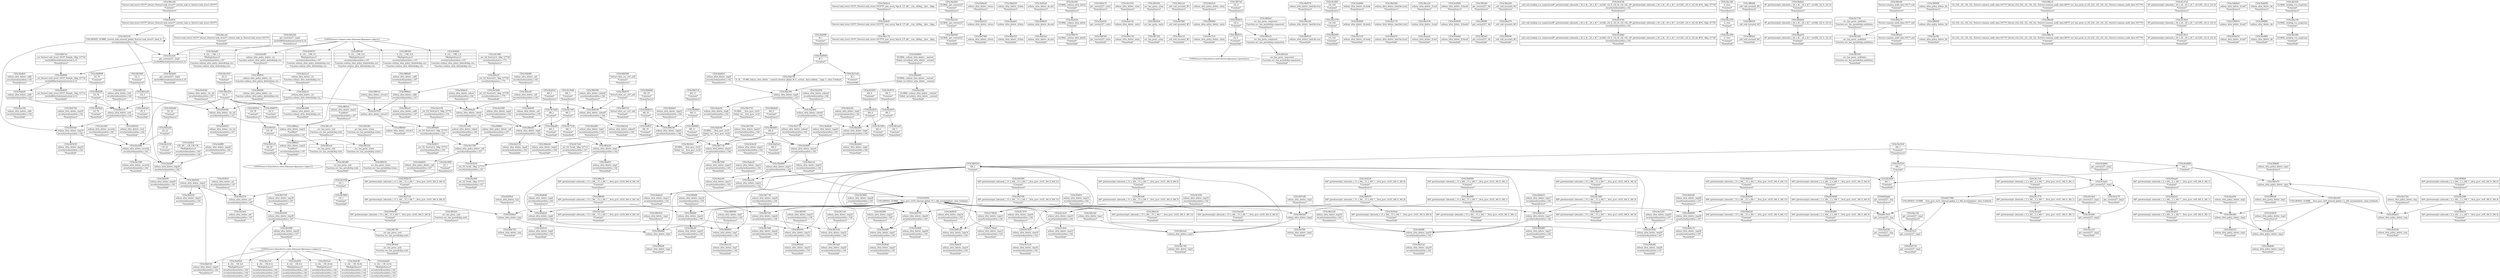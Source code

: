 digraph {
	CE0x3fa49c0 [shape=record,shape=Mrecord,label="{CE0x3fa49c0|selinux_xfrm_delete:_tmp8|security/selinux/xfrm.c,142|*SummSource*}"]
	CE0x3fb3730 [shape=record,shape=Mrecord,label="{CE0x3fb3730|GLOBAL:___llvm_gcov_ctr25|Global_var:__llvm_gcov_ctr25|*SummSource*}"]
	CE0x5f209c0 [shape=record,shape=Mrecord,label="{CE0x5f209c0|selinux_xfrm_delete:_tmp|*SummSource*}"]
	CE0x3fb0720 [shape=record,shape=Mrecord,label="{CE0x3fb0720|%struct.xfrm_sec_ctx*_null|*Constant*|*SummSink*}"]
	CE0x3fcfb20 [shape=record,shape=Mrecord,label="{CE0x3fcfb20|%struct.task_struct.1015*_(%struct.task_struct.1015**)*_asm_movq_%gs:$_1:P_,$0_,_r,im,_dirflag_,_fpsr_,_flags_}"]
	CE0x3fd37f0 [shape=record,shape=Mrecord,label="{CE0x3fd37f0|selinux_xfrm_delete:_tmp26|security/selinux/xfrm.c,145}"]
	CE0x3ff1f20 [shape=record,shape=Mrecord,label="{CE0x3ff1f20|i16_39|*Constant*}"]
	CE0x3f99af0 [shape=record,shape=Mrecord,label="{CE0x3f99af0|selinux_xfrm_delete:_tmp1|*SummSink*}"]
	CE0x3fb4ff0 [shape=record,shape=Mrecord,label="{CE0x3fb4ff0|selinux_xfrm_delete:_tmp18|security/selinux/xfrm.c,142}"]
	CE0x3fb8260 [shape=record,shape=Mrecord,label="{CE0x3fb8260|GLOBAL:_get_current227|*Constant*|*SummSink*}"]
	CE0x3fa5410 [shape=record,shape=Mrecord,label="{CE0x3fa5410|selinux_xfrm_delete:_return}"]
	CE0x3faabb0 [shape=record,shape=Mrecord,label="{CE0x3faabb0|selinux_xfrm_delete:_if.then}"]
	CE0x3fcff10 [shape=record,shape=Mrecord,label="{CE0x3fcff10|selinux_xfrm_delete:_tmp13|security/selinux/xfrm.c,142|*SummSource*}"]
	CE0x3fd51c0 [shape=record,shape=Mrecord,label="{CE0x3fd51c0|selinux_xfrm_delete:_cred|security/selinux/xfrm.c,142}"]
	CE0x3fb9b20 [shape=record,shape=Mrecord,label="{CE0x3fb9b20|selinux_xfrm_delete:_do.end}"]
	CE0x3fb9320 [shape=record,shape=Mrecord,label="{CE0x3fb9320|i64_1|*Constant*}"]
	CE0x3fbd6d0 [shape=record,shape=Mrecord,label="{CE0x3fbd6d0|selinux_xfrm_policy_delete:_tmp3|*SummSink*}"]
	CE0x3fb6eb0 [shape=record,shape=Mrecord,label="{CE0x3fb6eb0|selinux_xfrm_delete:_tmp22|security/selinux/xfrm.c,144|*SummSink*}"]
	CE0x3f9fe70 [shape=record,shape=Mrecord,label="{CE0x3f9fe70|GLOBAL:_selinux_xfrm_delete|*Constant*|*SummSink*}"]
	CE0x3fe6bf0 [shape=record,shape=Mrecord,label="{CE0x3fe6bf0|4:_i32,_:_CRE_2,4_|*MultipleSource*|security/selinux/xfrm.c,147|Function::selinux_xfrm_policy_delete&Arg::ctx::|Function::selinux_xfrm_delete&Arg::ctx::}"]
	CE0x3fb7de0 [shape=record,shape=Mrecord,label="{CE0x3fb7de0|selinux_xfrm_delete:_tmp25|security/selinux/xfrm.c,144|*SummSink*}"]
	CE0x3fb6b10 [shape=record,shape=Mrecord,label="{CE0x3fb6b10|i64_10|*Constant*}"]
	CE0x3ff05c0 [shape=record,shape=Mrecord,label="{CE0x3ff05c0|selinux_xfrm_delete:_tmp31|*LoadInst*|security/selinux/xfrm.c,147|*SummSource*}"]
	CE0x3fb8340 [shape=record,shape=Mrecord,label="{CE0x3fb8340|get_current227:_entry|*SummSink*}"]
	"CONST[source:1(input),value:2(dynamic)][purpose:{object}]"
	CE0x3fa1910 [shape=record,shape=Mrecord,label="{CE0x3fa1910|selinux_xfrm_delete:_entry|*SummSource*}"]
	CE0x3fa9f10 [shape=record,shape=Mrecord,label="{CE0x3fa9f10|_ret_i32_%retval.0,_!dbg_!27751|security/selinux/xfrm.c,150|*SummSink*}"]
	CE0x3fe6300 [shape=record,shape=Mrecord,label="{CE0x3fe6300|selinux_xfrm_delete:_tmp30|security/selinux/xfrm.c,147}"]
	CE0x3fe3660 [shape=record,shape=Mrecord,label="{CE0x3fe3660|i32_1|*Constant*|*SummSource*}"]
	CE0x3fae510 [shape=record,shape=Mrecord,label="{CE0x3fae510|GLOBAL:_get_current227|*Constant*}"]
	CE0x3fa93a0 [shape=record,shape=Mrecord,label="{CE0x3fa93a0|selinux_xfrm_delete:_do.end|*SummSink*}"]
	CE0x3ff1820 [shape=record,shape=Mrecord,label="{CE0x3ff1820|avc_has_perm:_ssid|Function::avc_has_perm&Arg::ssid::|*SummSource*}"]
	CE0x3fbb430 [shape=record,shape=Mrecord,label="{CE0x3fbb430|selinux_xfrm_delete:_if.then|*SummSource*}"]
	CE0x3fa26c0 [shape=record,shape=Mrecord,label="{CE0x3fa26c0|i64_4|*Constant*}"]
	CE0x3fe6370 [shape=record,shape=Mrecord,label="{CE0x3fe6370|selinux_xfrm_delete:_sid|security/selinux/xfrm.c,147}"]
	CE0x3facab0 [shape=record,shape=Mrecord,label="{CE0x3facab0|i64*_getelementptr_inbounds_(_2_x_i64_,_2_x_i64_*___llvm_gcov_ctr21,_i64_0,_i64_1)|*Constant*|*SummSink*}"]
	CE0x3fc6e30 [shape=record,shape=Mrecord,label="{CE0x3fc6e30|selinux_xfrm_delete:_tmp11|security/selinux/xfrm.c,142|*SummSource*}"]
	CE0x5c70ba0 [shape=record,shape=Mrecord,label="{CE0x5c70ba0|selinux_xfrm_delete:_tmp13|security/selinux/xfrm.c,142|*SummSink*}"]
	CE0x3fc7bd0 [shape=record,shape=Mrecord,label="{CE0x3fc7bd0|i64_3|*Constant*|*SummSource*}"]
	CE0x3fda3a0 [shape=record,shape=Mrecord,label="{CE0x3fda3a0|selinux_xfrm_delete:_tmp3|*SummSource*}"]
	CE0x3faf4c0 [shape=record,shape=Mrecord,label="{CE0x3faf4c0|128:_i8*,_:_CR_128,136_|*MultipleSource*|security/selinux/xfrm.c,142|security/selinux/xfrm.c,142}"]
	CE0x3ff1320 [shape=record,shape=Mrecord,label="{CE0x3ff1320|avc_has_perm:_entry|*SummSink*}"]
	CE0x3fd7f80 [shape=record,shape=Mrecord,label="{CE0x3fd7f80|_call_void_mcount()_#3}"]
	CE0x3fdfe00 [shape=record,shape=Mrecord,label="{CE0x3fdfe00|selinux_xfrm_delete:_call|security/selinux/xfrm.c,142|*SummSink*}"]
	CE0x3fb3ef0 [shape=record,shape=Mrecord,label="{CE0x3fb3ef0|i64*_getelementptr_inbounds_(_15_x_i64_,_15_x_i64_*___llvm_gcov_ctr25,_i64_0,_i64_6)|*Constant*}"]
	CE0x3fa3590 [shape=record,shape=Mrecord,label="{CE0x3fa3590|selinux_xfrm_delete:_security|security/selinux/xfrm.c,142|*SummSink*}"]
	CE0x3fa75c0 [shape=record,shape=Mrecord,label="{CE0x3fa75c0|selinux_xfrm_policy_delete:_entry|*SummSink*}"]
	CE0x3ff1ae0 [shape=record,shape=Mrecord,label="{CE0x3ff1ae0|avc_has_perm:_tsid|Function::avc_has_perm&Arg::tsid::}"]
	CE0x3ff27a0 [shape=record,shape=Mrecord,label="{CE0x3ff27a0|i32_4|*Constant*|*SummSource*}"]
	CE0x3fb6300 [shape=record,shape=Mrecord,label="{CE0x3fb6300|selinux_xfrm_delete:_tobool5|security/selinux/xfrm.c,144|*SummSource*}"]
	CE0x3fd3860 [shape=record,shape=Mrecord,label="{CE0x3fd3860|selinux_xfrm_delete:_tmp26|security/selinux/xfrm.c,145|*SummSource*}"]
	CE0x3fdd970 [shape=record,shape=Mrecord,label="{CE0x3fdd970|i32_0|*Constant*|*SummSink*}"]
	CE0x3fd2bc0 [shape=record,shape=Mrecord,label="{CE0x3fd2bc0|%struct.task_struct.1015*_(%struct.task_struct.1015**)*_asm_movq_%gs:$_1:P_,$0_,_r,im,_dirflag_,_fpsr_,_flags_|*SummSource*}"]
	CE0x3fb52a0 [shape=record,shape=Mrecord,label="{CE0x3fb52a0|selinux_xfrm_delete:_tmp18|security/selinux/xfrm.c,142|*SummSink*}"]
	CE0x389dfd0 [shape=record,shape=Mrecord,label="{CE0x389dfd0|selinux_xfrm_delete:_tmp1}"]
	CE0x3f9a130 [shape=record,shape=Mrecord,label="{CE0x3f9a130|selinux_xfrm_delete:_entry|*SummSink*}"]
	CE0x3fa60f0 [shape=record,shape=Mrecord,label="{CE0x3fa60f0|i8_1|*Constant*|*SummSource*}"]
	CE0x3fae180 [shape=record,shape=Mrecord,label="{CE0x3fae180|selinux_xfrm_delete:_call4|security/selinux/xfrm.c,142|*SummSink*}"]
	CE0x3fe65b0 [shape=record,shape=Mrecord,label="{CE0x3fe65b0|selinux_xfrm_delete:_ctx_sid|security/selinux/xfrm.c,147|*SummSource*}"]
	CE0x3fabbc0 [shape=record,shape=Mrecord,label="{CE0x3fabbc0|selinux_xfrm_delete:_tmp12|security/selinux/xfrm.c,142|*SummSink*}"]
	CE0x3fe34e0 [shape=record,shape=Mrecord,label="{CE0x3fe34e0|selinux_xfrm_delete:_sid|security/selinux/xfrm.c,147|*SummSink*}"]
	CE0x3fad620 [shape=record,shape=Mrecord,label="{CE0x3fad620|selinux_xfrm_policy_delete:_call|security/selinux/xfrm.c,327|*SummSink*}"]
	CE0x3ff09d0 [shape=record,shape=Mrecord,label="{CE0x3ff09d0|selinux_xfrm_delete:_call8|security/selinux/xfrm.c,147|*SummSource*}"]
	CE0x3fe3800 [shape=record,shape=Mrecord,label="{CE0x3fe3800|i32_1|*Constant*|*SummSink*}"]
	CE0x3fc3fa0 [shape=record,shape=Mrecord,label="{CE0x3fc3fa0|selinux_xfrm_delete:_tmp15|security/selinux/xfrm.c,142|*SummSink*}"]
	CE0x3fcf390 [shape=record,shape=Mrecord,label="{CE0x3fcf390|i64_4|*Constant*|*SummSink*}"]
	CE0x3f9ccb0 [shape=record,shape=Mrecord,label="{CE0x3f9ccb0|selinux_xfrm_delete:_land.lhs.true}"]
	CE0x3f99e80 [shape=record,shape=Mrecord,label="{CE0x3f99e80|_ret_i32_%retval.0,_!dbg_!27751|security/selinux/xfrm.c,150}"]
	CE0x3fb20f0 [shape=record,shape=Mrecord,label="{CE0x3fb20f0|i32_142|*Constant*|*SummSink*}"]
	CE0x3fd43a0 [shape=record,shape=Mrecord,label="{CE0x3fd43a0|i64*_getelementptr_inbounds_(_15_x_i64_,_15_x_i64_*___llvm_gcov_ctr25,_i64_0,_i64_13)|*Constant*|*SummSource*}"]
	CE0x3ff4e60 [shape=record,shape=Mrecord,label="{CE0x3ff4e60|selinux_xfrm_delete:_tmp32|security/selinux/xfrm.c,150|*SummSink*}"]
	CE0x402f730 [shape=record,shape=Mrecord,label="{CE0x402f730|get_current227:_tmp1|*SummSink*}"]
	CE0x3fd5230 [shape=record,shape=Mrecord,label="{CE0x3fd5230|COLLAPSED:_GCMRE_current_task_external_global_%struct.task_struct*:_elem_0::|security/selinux/xfrm.c,142}"]
	CE0x3fb87a0 [shape=record,shape=Mrecord,label="{CE0x3fb87a0|_ret_%struct.task_struct.1015*_%tmp4,_!dbg_!27714|./arch/x86/include/asm/current.h,14|*SummSource*}"]
	CE0x3fc0b30 [shape=record,shape=Mrecord,label="{CE0x3fc0b30|selinux_xfrm_policy_delete:_tmp3|*SummSource*}"]
	CE0x3fa0680 [shape=record,shape=Mrecord,label="{CE0x3fa0680|selinux_xfrm_delete:_do.body|*SummSource*}"]
	CE0x3fb0030 [shape=record,shape=Mrecord,label="{CE0x3fb0030|selinux_xfrm_delete:_tmp21|security/selinux/xfrm.c,142}"]
	CE0x3fa9060 [shape=record,shape=Mrecord,label="{CE0x3fa9060|GLOBAL:_selinux_xfrm_delete.__warned|Global_var:selinux_xfrm_delete.__warned|*SummSource*}"]
	CE0x3fb59b0 [shape=record,shape=Mrecord,label="{CE0x3fb59b0|i32_3|*Constant*|*SummSource*}"]
	CE0x3fbd390 [shape=record,shape=Mrecord,label="{CE0x3fbd390|selinux_xfrm_delete:_land.lhs.true2|*SummSource*}"]
	CE0x3fd8060 [shape=record,shape=Mrecord,label="{CE0x3fd8060|i64*_getelementptr_inbounds_(_15_x_i64_,_15_x_i64_*___llvm_gcov_ctr25,_i64_0,_i64_1)|*Constant*|*SummSource*}"]
	CE0x3fa2810 [shape=record,shape=Mrecord,label="{CE0x3fa2810|i64_5|*Constant*}"]
	CE0x3fc3c60 [shape=record,shape=Mrecord,label="{CE0x3fc3c60|i64*_getelementptr_inbounds_(_15_x_i64_,_15_x_i64_*___llvm_gcov_ctr25,_i64_0,_i64_9)|*Constant*|*SummSource*}"]
	CE0x5c70b30 [shape=record,shape=Mrecord,label="{CE0x5c70b30|selinux_xfrm_delete:_tmp13|security/selinux/xfrm.c,142}"]
	CE0x3faaaa0 [shape=record,shape=Mrecord,label="{CE0x3faaaa0|selinux_xfrm_delete:_if.end|*SummSink*}"]
	CE0x3ff4df0 [shape=record,shape=Mrecord,label="{CE0x3ff4df0|selinux_xfrm_delete:_tmp32|security/selinux/xfrm.c,150|*SummSource*}"]
	CE0x3fd0ec0 [shape=record,shape=Mrecord,label="{CE0x3fd0ec0|i64*_getelementptr_inbounds_(_2_x_i64_,_2_x_i64_*___llvm_gcov_ctr21,_i64_0,_i64_0)|*Constant*|*SummSource*}"]
	CE0x3fd50a0 [shape=record,shape=Mrecord,label="{CE0x3fd50a0|i32_78|*Constant*|*SummSink*}"]
	CE0x3fc69d0 [shape=record,shape=Mrecord,label="{CE0x3fc69d0|selinux_xfrm_delete:_if.then6|*SummSource*}"]
	CE0x3fb4e70 [shape=record,shape=Mrecord,label="{CE0x3fb4e70|get_current227:_entry|*SummSource*}"]
	CE0x3fb8990 [shape=record,shape=Mrecord,label="{CE0x3fb8990|i32_78|*Constant*|*SummSource*}"]
	CE0x3fe6620 [shape=record,shape=Mrecord,label="{CE0x3fe6620|selinux_xfrm_delete:_ctx_sid|security/selinux/xfrm.c,147|*SummSink*}"]
	CE0x3fa0100 [shape=record,shape=Mrecord,label="{CE0x3fa0100|selinux_xfrm_policy_delete:_tmp|*SummSink*}"]
	CE0x3fb4d80 [shape=record,shape=Mrecord,label="{CE0x3fb4d80|selinux_xfrm_delete:_tmp17|security/selinux/xfrm.c,142|*SummSink*}"]
	CE0x3ff5ba0 [shape=record,shape=Mrecord,label="{CE0x3ff5ba0|get_current227:_bb|*SummSink*}"]
	CE0x5bf7000 [shape=record,shape=Mrecord,label="{CE0x5bf7000|selinux_xfrm_delete:_return|*SummSink*}"]
	CE0x3fbbaf0 [shape=record,shape=Mrecord,label="{CE0x3fbbaf0|selinux_xfrm_delete:_tmp4|security/selinux/xfrm.c,142}"]
	CE0x3f9f1d0 [shape=record,shape=Mrecord,label="{CE0x3f9f1d0|selinux_xfrm_policy_delete:_tmp1|*SummSink*}"]
	CE0x3fb2bb0 [shape=record,shape=Mrecord,label="{CE0x3fb2bb0|selinux_xfrm_delete:_tmp9|security/selinux/xfrm.c,142}"]
	CE0x3ff5a00 [shape=record,shape=Mrecord,label="{CE0x3ff5a00|get_current227:_bb|*SummSource*}"]
	CE0x3fd4220 [shape=record,shape=Mrecord,label="{CE0x3fd4220|i64*_getelementptr_inbounds_(_15_x_i64_,_15_x_i64_*___llvm_gcov_ctr25,_i64_0,_i64_13)|*Constant*|*SummSink*}"]
	CE0x3fb2370 [shape=record,shape=Mrecord,label="{CE0x3fb2370|i32_142|*Constant*}"]
	CE0x5bf6ed0 [shape=record,shape=Mrecord,label="{CE0x5bf6ed0|selinux_xfrm_delete:_return|*SummSource*}"]
	CE0x3ff2430 [shape=record,shape=Mrecord,label="{CE0x3ff2430|avc_has_perm:_tclass|Function::avc_has_perm&Arg::tclass::|*SummSink*}"]
	CE0x3fa5510 [shape=record,shape=Mrecord,label="{CE0x3fa5510|selinux_xfrm_delete:_tmp4|security/selinux/xfrm.c,142|*SummSink*}"]
	CE0x3ff46b0 [shape=record,shape=Mrecord,label="{CE0x3ff46b0|selinux_xfrm_delete:_retval.0|*SummSink*}"]
	CE0x3fe6a80 [shape=record,shape=Mrecord,label="{CE0x3fe6a80|4:_i32,_:_CRE_1,2_|*MultipleSource*|security/selinux/xfrm.c,147|Function::selinux_xfrm_policy_delete&Arg::ctx::|Function::selinux_xfrm_delete&Arg::ctx::}"]
	CE0x3ff08a0 [shape=record,shape=Mrecord,label="{CE0x3ff08a0|selinux_xfrm_delete:_call8|security/selinux/xfrm.c,147}"]
	CE0x3f9f590 [shape=record,shape=Mrecord,label="{CE0x3f9f590|_call_void_mcount()_#3|*SummSink*}"]
	CE0x3ff5450 [shape=record,shape=Mrecord,label="{CE0x3ff5450|selinux_xfrm_delete:_tmp33|security/selinux/xfrm.c,150}"]
	CE0x3fd7ff0 [shape=record,shape=Mrecord,label="{CE0x3fd7ff0|selinux_xfrm_delete:_tmp2|*SummSink*}"]
	CE0x3fbbb60 [shape=record,shape=Mrecord,label="{CE0x3fbbb60|i64_0|*Constant*}"]
	CE0x54b3480 [shape=record,shape=Mrecord,label="{CE0x54b3480|selinux_xfrm_delete:_ctx|Function::selinux_xfrm_delete&Arg::ctx::|*SummSink*}"]
	CE0x3fbdcb0 [shape=record,shape=Mrecord,label="{CE0x3fbdcb0|selinux_xfrm_delete:_tmp5|security/selinux/xfrm.c,142}"]
	CE0x3fb4d10 [shape=record,shape=Mrecord,label="{CE0x3fb4d10|selinux_xfrm_delete:_tmp17|security/selinux/xfrm.c,142|*SummSource*}"]
	CE0x3fd5b60 [shape=record,shape=Mrecord,label="{CE0x3fd5b60|i32_22|*Constant*|*SummSource*}"]
	CE0x3fa3480 [shape=record,shape=Mrecord,label="{CE0x3fa3480|selinux_xfrm_delete:_security|security/selinux/xfrm.c,142}"]
	CE0x3fc4840 [shape=record,shape=Mrecord,label="{CE0x3fc4840|_call_void_lockdep_rcu_suspicious(i8*_getelementptr_inbounds_(_24_x_i8_,_24_x_i8_*_.str244,_i32_0,_i32_0),_i32_142,_i8*_getelementptr_inbounds_(_45_x_i8_,_45_x_i8_*_.str1245,_i32_0,_i32_0))_#10,_!dbg_!27729|security/selinux/xfrm.c,142|*SummSink*}"]
	CE0x3fd5a20 [shape=record,shape=Mrecord,label="{CE0x3fd5a20|i32_22|*Constant*}"]
	CE0x3ff2050 [shape=record,shape=Mrecord,label="{CE0x3ff2050|i16_39|*Constant*|*SummSource*}"]
	CE0x3fcdc70 [shape=record,shape=Mrecord,label="{CE0x3fcdc70|get_current227:_tmp3|*SummSink*}"]
	CE0x3fab510 [shape=record,shape=Mrecord,label="{CE0x3fab510|selinux_xfrm_policy_delete:_tmp2|*SummSink*}"]
	CE0x3faa850 [shape=record,shape=Mrecord,label="{CE0x3faa850|4:_i32,_:_CR_0,4_|*MultipleSource*|security/selinux/xfrm.c,142|security/selinux/xfrm.c,142|security/selinux/xfrm.c,147}"]
	CE0x3fbdd90 [shape=record,shape=Mrecord,label="{CE0x3fbdd90|selinux_xfrm_delete:_tmp5|security/selinux/xfrm.c,142|*SummSource*}"]
	CE0x3fcc9a0 [shape=record,shape=Mrecord,label="{CE0x3fcc9a0|get_current227:_tmp2|*SummSource*}"]
	CE0x3fac250 [shape=record,shape=Mrecord,label="{CE0x3fac250|i1_true|*Constant*}"]
	CE0x3ff58f0 [shape=record,shape=Mrecord,label="{CE0x3ff58f0|get_current227:_bb}"]
	CE0x3fd3180 [shape=record,shape=Mrecord,label="{CE0x3fd3180|i64*_getelementptr_inbounds_(_15_x_i64_,_15_x_i64_*___llvm_gcov_ctr25,_i64_0,_i64_12)|*Constant*}"]
	CE0x3facc20 [shape=record,shape=Mrecord,label="{CE0x3facc20|selinux_xfrm_delete:_tmp7|security/selinux/xfrm.c,142|*SummSink*}"]
	CE0x3ff6430 [shape=record,shape=Mrecord,label="{CE0x3ff6430|_call_void_mcount()_#3}"]
	CE0x3fb8420 [shape=record,shape=Mrecord,label="{CE0x3fb8420|_ret_%struct.task_struct.1015*_%tmp4,_!dbg_!27714|./arch/x86/include/asm/current.h,14|*SummSink*}"]
	CE0x3fb6c90 [shape=record,shape=Mrecord,label="{CE0x3fb6c90|selinux_xfrm_delete:_tmp22|security/selinux/xfrm.c,144}"]
	CE0x3ff64d0 [shape=record,shape=Mrecord,label="{CE0x3ff64d0|_call_void_mcount()_#3|*SummSource*}"]
	CE0x3fcdae0 [shape=record,shape=Mrecord,label="{CE0x3fcdae0|get_current227:_tmp3}"]
	CE0x3fba030 [shape=record,shape=Mrecord,label="{CE0x3fba030|i8*_getelementptr_inbounds_(_24_x_i8_,_24_x_i8_*_.str244,_i32_0,_i32_0)|*Constant*|*SummSink*}"]
	CE0x3fcf470 [shape=record,shape=Mrecord,label="{CE0x3fcf470|i64_5|*Constant*|*SummSource*}"]
	CE0x3fcf010 [shape=record,shape=Mrecord,label="{CE0x3fcf010|selinux_xfrm_delete:_sid|security/selinux/xfrm.c,147|*SummSource*}"]
	CE0x3fbc930 [shape=record,shape=Mrecord,label="{CE0x3fbc930|selinux_xfrm_delete:_if.end}"]
	CE0x3fe3550 [shape=record,shape=Mrecord,label="{CE0x3fe3550|i32_1|*Constant*}"]
	CE0x3fd56a0 [shape=record,shape=Mrecord,label="{CE0x3fd56a0|selinux_xfrm_delete:_tmp19|security/selinux/xfrm.c,142}"]
	CE0x3ff2fe0 [shape=record,shape=Mrecord,label="{CE0x3ff2fe0|%struct.common_audit_data.1017*_null|*Constant*|*SummSink*}"]
	CE0x3f9f490 [shape=record,shape=Mrecord,label="{CE0x3f9f490|selinux_xfrm_policy_delete:_bb|*SummSource*}"]
	CE0x3fb0220 [shape=record,shape=Mrecord,label="{CE0x3fb0220|selinux_xfrm_delete:_tmp21|security/selinux/xfrm.c,142|*SummSink*}"]
	CE0x3fdda30 [shape=record,shape=Mrecord,label="{CE0x3fdda30|selinux_xfrm_delete:_tobool|security/selinux/xfrm.c,142}"]
	CE0x3ff0c00 [shape=record,shape=Mrecord,label="{CE0x3ff0c00|i32_(i32,_i32,_i16,_i32,_%struct.common_audit_data.1017*)*_bitcast_(i32_(i32,_i32,_i16,_i32,_%struct.common_audit_data.495*)*_avc_has_perm_to_i32_(i32,_i32,_i16,_i32,_%struct.common_audit_data.1017*)*)|*Constant*}"]
	CE0x3fb0470 [shape=record,shape=Mrecord,label="{CE0x3fb0470|%struct.xfrm_sec_ctx*_null|*Constant*}"]
	CE0x3fa3230 [shape=record,shape=Mrecord,label="{CE0x3fa3230|i32_22|*Constant*|*SummSink*}"]
	CE0x3fddb30 [shape=record,shape=Mrecord,label="{CE0x3fddb30|selinux_xfrm_delete:_tobool|security/selinux/xfrm.c,142|*SummSource*}"]
	CE0x3fcf550 [shape=record,shape=Mrecord,label="{CE0x3fcf550|i64_1|*Constant*}"]
	CE0x3ff4940 [shape=record,shape=Mrecord,label="{CE0x3ff4940|i64*_getelementptr_inbounds_(_15_x_i64_,_15_x_i64_*___llvm_gcov_ctr25,_i64_0,_i64_14)|*Constant*}"]
	CE0x3fccb20 [shape=record,shape=Mrecord,label="{CE0x3fccb20|get_current227:_tmp4|./arch/x86/include/asm/current.h,14}"]
	CE0x3fcf5c0 [shape=record,shape=Mrecord,label="{CE0x3fcf5c0|get_current227:_tmp1}"]
	CE0x3fc36e0 [shape=record,shape=Mrecord,label="{CE0x3fc36e0|i8*_getelementptr_inbounds_(_45_x_i8_,_45_x_i8_*_.str1245,_i32_0,_i32_0)|*Constant*}"]
	CE0x3fbdf10 [shape=record,shape=Mrecord,label="{CE0x3fbdf10|selinux_xfrm_delete:_tmp5|security/selinux/xfrm.c,142|*SummSink*}"]
	CE0x3fcca10 [shape=record,shape=Mrecord,label="{CE0x3fcca10|get_current227:_tmp2|*SummSink*}"]
	CE0x3fc4250 [shape=record,shape=Mrecord,label="{CE0x3fc4250|_ret_i32_%call,_!dbg_!27713|security/selinux/xfrm.c,327}"]
	CE0x3fd7e80 [shape=record,shape=Mrecord,label="{CE0x3fd7e80|selinux_xfrm_delete:_tmp2|*SummSource*}"]
	CE0x3fbdd20 [shape=record,shape=Mrecord,label="{CE0x3fbdd20|selinux_xfrm_delete:_tmp6|security/selinux/xfrm.c,142}"]
	CE0x3fa7390 [shape=record,shape=Mrecord,label="{CE0x3fa7390|selinux_xfrm_policy_delete:_call|security/selinux/xfrm.c,327}"]
	"CONST[source:0(mediator),value:0(static)][purpose:{operation}]"
	CE0x3fa8340 [shape=record,shape=Mrecord,label="{CE0x3fa8340|GLOBAL:___llvm_gcov_ctr25|Global_var:__llvm_gcov_ctr25}"]
	CE0x3fa0890 [shape=record,shape=Mrecord,label="{CE0x3fa0890|i64_1|*Constant*}"]
	CE0x3fc37a0 [shape=record,shape=Mrecord,label="{CE0x3fc37a0|i8*_getelementptr_inbounds_(_45_x_i8_,_45_x_i8_*_.str1245,_i32_0,_i32_0)|*Constant*|*SummSource*}"]
	CE0x3ff2320 [shape=record,shape=Mrecord,label="{CE0x3ff2320|avc_has_perm:_tclass|Function::avc_has_perm&Arg::tclass::}"]
	CE0x3fc2f00 [shape=record,shape=Mrecord,label="{CE0x3fc2f00|i32_142|*Constant*|*SummSource*}"]
	CE0x3fcdbb0 [shape=record,shape=Mrecord,label="{CE0x3fcdbb0|get_current227:_tmp3|*SummSource*}"]
	CE0x3fc6930 [shape=record,shape=Mrecord,label="{CE0x3fc6930|selinux_xfrm_delete:_if.then6}"]
	CE0x53809e0 [shape=record,shape=Mrecord,label="{CE0x53809e0|selinux_xfrm_delete:_if.end7|*SummSource*}"]
	CE0x3fb78d0 [shape=record,shape=Mrecord,label="{CE0x3fb78d0|selinux_xfrm_delete:_tmp24|security/selinux/xfrm.c,144|*SummSink*}"]
	CE0x3fb5a20 [shape=record,shape=Mrecord,label="{CE0x3fb5a20|i32_3|*Constant*}"]
	CE0x3fe6540 [shape=record,shape=Mrecord,label="{CE0x3fe6540|selinux_xfrm_delete:_ctx_sid|security/selinux/xfrm.c,147}"]
	CE0x5f20950 [shape=record,shape=Mrecord,label="{CE0x5f20950|COLLAPSED:_GCMRE___llvm_gcov_ctr25_internal_global_15_x_i64_zeroinitializer:_elem_0:default:}"]
	CE0x3fa81a0 [shape=record,shape=Mrecord,label="{CE0x3fa81a0|i64_0|*Constant*|*SummSink*}"]
	CE0x3fb45e0 [shape=record,shape=Mrecord,label="{CE0x3fb45e0|selinux_xfrm_delete:_land.lhs.true|*SummSink*}"]
	CE0x3fb7730 [shape=record,shape=Mrecord,label="{CE0x3fb7730|selinux_xfrm_delete:_tmp24|security/selinux/xfrm.c,144|*SummSource*}"]
	CE0x3fa2460 [shape=record,shape=Mrecord,label="{CE0x3fa2460|selinux_xfrm_delete:_tobool1|security/selinux/xfrm.c,142}"]
	CE0x3faffc0 [shape=record,shape=Mrecord,label="{CE0x3faffc0|i64_10|*Constant*|*SummSink*}"]
	CE0x3f9f930 [shape=record,shape=Mrecord,label="{CE0x3f9f930|selinux_xfrm_policy_delete:_ctx|Function::selinux_xfrm_policy_delete&Arg::ctx::}"]
	CE0x3fc0230 [shape=record,shape=Mrecord,label="{CE0x3fc0230|i64*_getelementptr_inbounds_(_15_x_i64_,_15_x_i64_*___llvm_gcov_ctr25,_i64_0,_i64_8)|*Constant*|*SummSource*}"]
	CE0x3fd0070 [shape=record,shape=Mrecord,label="{CE0x3fd0070|i64*_getelementptr_inbounds_(_15_x_i64_,_15_x_i64_*___llvm_gcov_ctr25,_i64_0,_i64_8)|*Constant*}"]
	CE0x3fbb660 [shape=record,shape=Mrecord,label="{CE0x3fbb660|GLOBAL:_selinux_xfrm_delete.__warned|Global_var:selinux_xfrm_delete.__warned}"]
	CE0x3ff1780 [shape=record,shape=Mrecord,label="{CE0x3ff1780|avc_has_perm:_ssid|Function::avc_has_perm&Arg::ssid::}"]
	CE0x3fc6ab0 [shape=record,shape=Mrecord,label="{CE0x3fc6ab0|selinux_xfrm_delete:_if.then6|*SummSink*}"]
	CE0x3fb0580 [shape=record,shape=Mrecord,label="{CE0x3fb0580|%struct.xfrm_sec_ctx*_null|*Constant*|*SummSource*}"]
	CE0x3fa1a70 [shape=record,shape=Mrecord,label="{CE0x3fa1a70|selinux_xfrm_delete:_do.body|*SummSink*}"]
	CE0x3fdb730 [shape=record,shape=Mrecord,label="{CE0x3fdb730|selinux_xfrm_delete:_tmp|*SummSink*}"]
	CE0x3fa57e0 [shape=record,shape=Mrecord,label="{CE0x3fa57e0|i64*_getelementptr_inbounds_(_15_x_i64_,_15_x_i64_*___llvm_gcov_ctr25,_i64_0,_i64_0)|*Constant*}"]
	CE0x3fe63e0 [shape=record,shape=Mrecord,label="{CE0x3fe63e0|i32_3|*Constant*|*SummSink*}"]
	CE0x3fb6de0 [shape=record,shape=Mrecord,label="{CE0x3fb6de0|selinux_xfrm_delete:_tmp22|security/selinux/xfrm.c,144|*SummSource*}"]
	CE0x3fb36c0 [shape=record,shape=Mrecord,label="{CE0x3fb36c0|GLOBAL:___llvm_gcov_ctr25|Global_var:__llvm_gcov_ctr25|*SummSink*}"]
	CE0x3fb7b30 [shape=record,shape=Mrecord,label="{CE0x3fb7b30|selinux_xfrm_delete:_tmp25|security/selinux/xfrm.c,144}"]
	CE0x3fc72d0 [shape=record,shape=Mrecord,label="{CE0x3fc72d0|_ret_i32_%call,_!dbg_!27713|security/selinux/xfrm.c,327|*SummSource*}"]
	CE0x3fa2730 [shape=record,shape=Mrecord,label="{CE0x3fa2730|selinux_xfrm_delete:_tobool1|security/selinux/xfrm.c,142|*SummSink*}"]
	CE0x3ff3300 [shape=record,shape=Mrecord,label="{CE0x3ff3300|avc_has_perm:_auditdata|Function::avc_has_perm&Arg::auditdata::}"]
	CE0x3fcf290 [shape=record,shape=Mrecord,label="{CE0x3fcf290|i64_4|*Constant*|*SummSource*}"]
	CE0x3fa7ee0 [shape=record,shape=Mrecord,label="{CE0x3fa7ee0|i8_1|*Constant*|*SummSink*}"]
	CE0x3fb9830 [shape=record,shape=Mrecord,label="{CE0x3fb9830|selinux_xfrm_delete:_tmp7|security/selinux/xfrm.c,142}"]
	CE0x3fac890 [shape=record,shape=Mrecord,label="{CE0x3fac890|_ret_i32_%call,_!dbg_!27713|security/selinux/xfrm.c,327|*SummSink*}"]
	CE0x3fb9940 [shape=record,shape=Mrecord,label="{CE0x3fb9940|selinux_xfrm_delete:_tmp7|security/selinux/xfrm.c,142|*SummSource*}"]
	CE0x3fa34f0 [shape=record,shape=Mrecord,label="{CE0x3fa34f0|selinux_xfrm_delete:_security|security/selinux/xfrm.c,142|*SummSource*}"]
	CE0x3fcfd70 [shape=record,shape=Mrecord,label="{CE0x3fcfd70|%struct.task_struct.1015**_bitcast_(%struct.task_struct**_current_task_to_%struct.task_struct.1015**)|*Constant*}"]
	CE0x3fd4a00 [shape=record,shape=Mrecord,label="{CE0x3fd4a00|selinux_xfrm_delete:_tmp28|security/selinux/xfrm.c,147|*SummSource*}"]
	CE0x3fd01d0 [shape=record,shape=Mrecord,label="{CE0x3fd01d0|selinux_xfrm_delete:_tmp14|security/selinux/xfrm.c,142}"]
	CE0x3ff14a0 [shape=record,shape=Mrecord,label="{CE0x3ff14a0|avc_has_perm:_requested|Function::avc_has_perm&Arg::requested::|*SummSink*}"]
	CE0x3ff0100 [shape=record,shape=Mrecord,label="{CE0x3ff0100|4:_i32,_:_CRE_4,8_|*MultipleSource*|security/selinux/xfrm.c,147|Function::selinux_xfrm_policy_delete&Arg::ctx::|Function::selinux_xfrm_delete&Arg::ctx::}"]
	CE0x3fb0140 [shape=record,shape=Mrecord,label="{CE0x3fb0140|selinux_xfrm_delete:_tmp21|security/selinux/xfrm.c,142|*SummSource*}"]
	CE0x3fbf560 [shape=record,shape=Mrecord,label="{CE0x3fbf560|selinux_xfrm_policy_delete:_ctx|Function::selinux_xfrm_policy_delete&Arg::ctx::|*SummSink*}"]
	CE0x3ff5880 [shape=record,shape=Mrecord,label="{CE0x3ff5880|i64*_getelementptr_inbounds_(_2_x_i64_,_2_x_i64_*___llvm_gcov_ctr21,_i64_0,_i64_0)|*Constant*|*SummSink*}"]
	CE0x3fadfe0 [shape=record,shape=Mrecord,label="{CE0x3fadfe0|selinux_xfrm_delete:_call4|security/selinux/xfrm.c,142|*SummSource*}"]
	CE0x3ff2be0 [shape=record,shape=Mrecord,label="{CE0x3ff2be0|avc_has_perm:_requested|Function::avc_has_perm&Arg::requested::|*SummSource*}"]
	CE0x5380910 [shape=record,shape=Mrecord,label="{CE0x5380910|selinux_xfrm_delete:_if.end7}"]
	CE0x3ff0e30 [shape=record,shape=Mrecord,label="{CE0x3ff0e30|i32_(i32,_i32,_i16,_i32,_%struct.common_audit_data.1017*)*_bitcast_(i32_(i32,_i32,_i16,_i32,_%struct.common_audit_data.495*)*_avc_has_perm_to_i32_(i32,_i32,_i16,_i32,_%struct.common_audit_data.1017*)*)|*Constant*|*SummSink*}"]
	CE0x3ff2910 [shape=record,shape=Mrecord,label="{CE0x3ff2910|i32_4|*Constant*|*SummSink*}"]
	CE0x3fc3f30 [shape=record,shape=Mrecord,label="{CE0x3fc3f30|selinux_xfrm_delete:_tmp15|security/selinux/xfrm.c,142|*SummSource*}"]
	CE0x3fb7130 [shape=record,shape=Mrecord,label="{CE0x3fb7130|selinux_xfrm_delete:_tmp23|security/selinux/xfrm.c,144}"]
	CE0x3fb3fb0 [shape=record,shape=Mrecord,label="{CE0x3fb3fb0|i64*_getelementptr_inbounds_(_15_x_i64_,_15_x_i64_*___llvm_gcov_ctr25,_i64_0,_i64_6)|*Constant*|*SummSource*}"]
	CE0x3ff4d80 [shape=record,shape=Mrecord,label="{CE0x3ff4d80|selinux_xfrm_delete:_tmp32|security/selinux/xfrm.c,150}"]
	CE0x3fac360 [shape=record,shape=Mrecord,label="{CE0x3fac360|i1_true|*Constant*|*SummSource*}"]
	CE0x3fd4990 [shape=record,shape=Mrecord,label="{CE0x3fd4990|selinux_xfrm_delete:_tmp28|security/selinux/xfrm.c,147}"]
	CE0x3fbca20 [shape=record,shape=Mrecord,label="{CE0x3fbca20|selinux_xfrm_delete:_if.end|*SummSource*}"]
	CE0x3fb5820 [shape=record,shape=Mrecord,label="{CE0x3fb5820|avc_has_perm:_entry}"]
	CE0x3ff2a70 [shape=record,shape=Mrecord,label="{CE0x3ff2a70|%struct.common_audit_data.1017*_null|*Constant*}"]
	CE0x3fa7980 [shape=record,shape=Mrecord,label="{CE0x3fa7980|_ret_i32_%retval.0,_!dbg_!27728|security/selinux/avc.c,775|*SummSource*}"]
	CE0x3fa17b0 [shape=record,shape=Mrecord,label="{CE0x3fa17b0|selinux_xfrm_policy_delete:_tmp|*SummSource*}"]
	CE0x3fdfd90 [shape=record,shape=Mrecord,label="{CE0x3fdfd90|selinux_xfrm_delete:_call|security/selinux/xfrm.c,142|*SummSource*}"]
	CE0x3fa1020 [shape=record,shape=Mrecord,label="{CE0x3fa1020|i64_1|*Constant*|*SummSource*}"]
	CE0x4017680 [shape=record,shape=Mrecord,label="{CE0x4017680|COLLAPSED:_GCMRE___llvm_gcov_ctr21_internal_global_2_x_i64_zeroinitializer:_elem_0:default:}"]
	CE0x3fb2cb0 [shape=record,shape=Mrecord,label="{CE0x3fb2cb0|selinux_xfrm_delete:_tmp9|security/selinux/xfrm.c,142|*SummSource*}"]
	CE0x3ff55f0 [shape=record,shape=Mrecord,label="{CE0x3ff55f0|selinux_xfrm_delete:_tmp33|security/selinux/xfrm.c,150|*SummSource*}"]
	CE0x3fc3ec0 [shape=record,shape=Mrecord,label="{CE0x3fc3ec0|selinux_xfrm_delete:_tmp15|security/selinux/xfrm.c,142}"]
	CE0x3fb5890 [shape=record,shape=Mrecord,label="{CE0x3fb5890|selinux_xfrm_delete:_tmp30|security/selinux/xfrm.c,147|*SummSink*}"]
	CE0x3fb7290 [shape=record,shape=Mrecord,label="{CE0x3fb7290|selinux_xfrm_delete:_tmp23|security/selinux/xfrm.c,144|*SummSource*}"]
	CE0x3fae820 [shape=record,shape=Mrecord,label="{CE0x3fae820|GLOBAL:_get_current227|*Constant*|*SummSource*}"]
	CE0x3fded20 [shape=record,shape=Mrecord,label="{CE0x3fded20|i32_0|*Constant*}"]
	CE0x3f9a1e0 [shape=record,shape=Mrecord,label="{CE0x3f9a1e0|_call_void_mcount()_#3|*SummSource*}"]
	CE0x389e0c0 [shape=record,shape=Mrecord,label="{CE0x389e0c0|selinux_xfrm_delete:_tmp1|*SummSource*}"]
	CE0x3fe6970 [shape=record,shape=Mrecord,label="{CE0x3fe6970|4:_i32,_:_CRE_0,1_|*MultipleSource*|security/selinux/xfrm.c,147|Function::selinux_xfrm_policy_delete&Arg::ctx::|Function::selinux_xfrm_delete&Arg::ctx::}"]
	CE0x3f9a6c0 [shape=record,shape=Mrecord,label="{CE0x3f9a6c0|selinux_xfrm_policy_delete:_tmp}"]
	CE0x3fab7d0 [shape=record,shape=Mrecord,label="{CE0x3fab7d0|0:_i8,_:_GCMR_selinux_xfrm_delete.__warned_internal_global_i8_0,_section_.data.unlikely_,_align_1:_elem_0:default:}"]
	CE0x3fb6960 [shape=record,shape=Mrecord,label="{CE0x3fb6960|i64_11|*Constant*|*SummSink*}"]
	CE0x3fb9d50 [shape=record,shape=Mrecord,label="{CE0x3fb9d50|i8*_getelementptr_inbounds_(_24_x_i8_,_24_x_i8_*_.str244,_i32_0,_i32_0)|*Constant*}"]
	CE0x3fb55a0 [shape=record,shape=Mrecord,label="{CE0x3fb55a0|4:_i32,_:_CR_20,24_|*MultipleSource*|security/selinux/xfrm.c,142|security/selinux/xfrm.c,142|security/selinux/xfrm.c,147}"]
	CE0x3fba810 [shape=record,shape=Mrecord,label="{CE0x3fba810|i64*_getelementptr_inbounds_(_2_x_i64_,_2_x_i64_*___llvm_gcov_ctr9,_i64_0,_i64_1)|*Constant*|*SummSink*}"]
	CE0x3fa0ec0 [shape=record,shape=Mrecord,label="{CE0x3fa0ec0|selinux_xfrm_delete:_ctx|Function::selinux_xfrm_delete&Arg::ctx::}"]
	CE0x3fcf400 [shape=record,shape=Mrecord,label="{CE0x3fcf400|selinux_xfrm_delete:_tmp10|security/selinux/xfrm.c,142}"]
	CE0x3fbd960 [shape=record,shape=Mrecord,label="{CE0x3fbd960|i64*_getelementptr_inbounds_(_15_x_i64_,_15_x_i64_*___llvm_gcov_ctr25,_i64_0,_i64_1)|*Constant*|*SummSink*}"]
	CE0x3ff04a0 [shape=record,shape=Mrecord,label="{CE0x3ff04a0|selinux_xfrm_delete:_tmp31|*LoadInst*|security/selinux/xfrm.c,147}"]
	CE0x3fa4a30 [shape=record,shape=Mrecord,label="{CE0x3fa4a30|selinux_xfrm_delete:_tmp8|security/selinux/xfrm.c,142|*SummSink*}"]
	CE0x3fdec80 [shape=record,shape=Mrecord,label="{CE0x3fdec80|selinux_xfrm_delete:_call|security/selinux/xfrm.c,142}"]
	CE0x3fd3b60 [shape=record,shape=Mrecord,label="{CE0x3fd3b60|selinux_xfrm_delete:_tmp27|security/selinux/xfrm.c,145|*SummSink*}"]
	CE0x3faee90 [shape=record,shape=Mrecord,label="{CE0x3faee90|selinux_xfrm_delete:_tmp12|security/selinux/xfrm.c,142}"]
	CE0x3fa21c0 [shape=record,shape=Mrecord,label="{CE0x3fa21c0|selinux_xfrm_delete:_ctx|Function::selinux_xfrm_delete&Arg::ctx::|*SummSource*}"]
	CE0x3fd3290 [shape=record,shape=Mrecord,label="{CE0x3fd3290|i64*_getelementptr_inbounds_(_15_x_i64_,_15_x_i64_*___llvm_gcov_ctr25,_i64_0,_i64_12)|*Constant*|*SummSource*}"]
	CE0x3fbd890 [shape=record,shape=Mrecord,label="{CE0x3fbd890|i64*_getelementptr_inbounds_(_15_x_i64_,_15_x_i64_*___llvm_gcov_ctr25,_i64_0,_i64_1)|*Constant*}"]
	CE0x3ff0ac0 [shape=record,shape=Mrecord,label="{CE0x3ff0ac0|selinux_xfrm_delete:_call8|security/selinux/xfrm.c,147|*SummSink*}"]
	CE0x3ff0cc0 [shape=record,shape=Mrecord,label="{CE0x3ff0cc0|i32_(i32,_i32,_i16,_i32,_%struct.common_audit_data.1017*)*_bitcast_(i32_(i32,_i32,_i16,_i32,_%struct.common_audit_data.495*)*_avc_has_perm_to_i32_(i32,_i32,_i16,_i32,_%struct.common_audit_data.1017*)*)|*Constant*|*SummSource*}"]
	CE0x3fb4570 [shape=record,shape=Mrecord,label="{CE0x3fb4570|selinux_xfrm_delete:_land.lhs.true|*SummSource*}"]
	CE0x3f9d680 [shape=record,shape=Mrecord,label="{CE0x3f9d680|selinux_xfrm_policy_delete:_entry}"]
	CE0x3fa07e0 [shape=record,shape=Mrecord,label="{CE0x3fa07e0|selinux_xfrm_delete:_entry}"]
	CE0x3ff1d80 [shape=record,shape=Mrecord,label="{CE0x3ff1d80|avc_has_perm:_tsid|Function::avc_has_perm&Arg::tsid::|*SummSink*}"]
	CE0x3fb2aa0 [shape=record,shape=Mrecord,label="{CE0x3fb2aa0|i64_5|*Constant*|*SummSink*}"]
	CE0x3fd3df0 [shape=record,shape=Mrecord,label="{CE0x3fd3df0|selinux_xfrm_delete:_tmp27|security/selinux/xfrm.c,145}"]
	CE0x3f9f880 [shape=record,shape=Mrecord,label="{CE0x3f9f880|selinux_xfrm_delete:_bb}"]
	CE0x3fa2280 [shape=record,shape=Mrecord,label="{CE0x3fa2280|GLOBAL:_selinux_xfrm_delete.__warned|Global_var:selinux_xfrm_delete.__warned|*SummSink*}"]
	CE0x3f99f20 [shape=record,shape=Mrecord,label="{CE0x3f99f20|i64*_getelementptr_inbounds_(_2_x_i64_,_2_x_i64_*___llvm_gcov_ctr9,_i64_0,_i64_0)|*Constant*|*SummSource*}"]
	CE0x3fb66b0 [shape=record,shape=Mrecord,label="{CE0x3fb66b0|i64_11|*Constant*}"]
	CE0x3fb4ca0 [shape=record,shape=Mrecord,label="{CE0x3fb4ca0|selinux_xfrm_delete:_tmp17|security/selinux/xfrm.c,142}"]
	CE0x565be80 [shape=record,shape=Mrecord,label="{CE0x565be80|i64*_getelementptr_inbounds_(_15_x_i64_,_15_x_i64_*___llvm_gcov_ctr25,_i64_0,_i64_0)|*Constant*|*SummSink*}"]
	CE0x3fbc670 [shape=record,shape=Mrecord,label="{CE0x3fbc670|selinux_xfrm_policy_delete:_tmp1}"]
	CE0x3fa91e0 [shape=record,shape=Mrecord,label="{CE0x3fa91e0|selinux_xfrm_delete:_tmp6|security/selinux/xfrm.c,142|*SummSink*}"]
	CE0x3fae9f0 [shape=record,shape=Mrecord,label="{CE0x3fae9f0|selinux_xfrm_policy_delete:_ctx|Function::selinux_xfrm_policy_delete&Arg::ctx::|*SummSource*}"]
	CE0x3fbba80 [shape=record,shape=Mrecord,label="{CE0x3fbba80|i64_2|*Constant*|*SummSink*}"]
	CE0x3fc7810 [shape=record,shape=Mrecord,label="{CE0x3fc7810|selinux_xfrm_delete:_tmp16|security/selinux/xfrm.c,142}"]
	CE0x3ff4510 [shape=record,shape=Mrecord,label="{CE0x3ff4510|selinux_xfrm_delete:_retval.0|*SummSource*}"]
	CE0x3fc7b60 [shape=record,shape=Mrecord,label="{CE0x3fc7b60|i64_2|*Constant*}"]
	CE0x3fbb6d0 [shape=record,shape=Mrecord,label="{CE0x3fbb6d0|i64_0|*Constant*|*SummSource*}"]
	CE0x3ff1050 [shape=record,shape=Mrecord,label="{CE0x3ff1050|avc_has_perm:_entry|*SummSource*}"]
	CE0x3fb1f90 [shape=record,shape=Mrecord,label="{CE0x3fb1f90|GLOBAL:_lockdep_rcu_suspicious|*Constant*|*SummSink*}"]
	CE0x3fc3810 [shape=record,shape=Mrecord,label="{CE0x3fc3810|i8*_getelementptr_inbounds_(_45_x_i8_,_45_x_i8_*_.str1245,_i32_0,_i32_0)|*Constant*|*SummSink*}"]
	CE0x3fb82d0 [shape=record,shape=Mrecord,label="{CE0x3fb82d0|i32_78|*Constant*}"]
	CE0x3fbcc00 [shape=record,shape=Mrecord,label="{CE0x3fbcc00|%struct.task_struct.1015**_bitcast_(%struct.task_struct**_current_task_to_%struct.task_struct.1015**)|*Constant*|*SummSource*}"]
	CE0x3fbcce0 [shape=record,shape=Mrecord,label="{CE0x3fbcce0|%struct.task_struct.1015**_bitcast_(%struct.task_struct**_current_task_to_%struct.task_struct.1015**)|*Constant*|*SummSink*}"]
	CE0x3fa9b50 [shape=record,shape=Mrecord,label="{CE0x3fa9b50|selinux_xfrm_delete:_tmp14|security/selinux/xfrm.c,142|*SummSource*}"]
	CE0x3fc7a10 [shape=record,shape=Mrecord,label="{CE0x3fc7a10|selinux_xfrm_delete:_tmp16|security/selinux/xfrm.c,142|*SummSink*}"]
	CE0x3fa5580 [shape=record,shape=Mrecord,label="{CE0x3fa5580|selinux_xfrm_delete:_tmp4|security/selinux/xfrm.c,142|*SummSource*}"]
	CE0x3fb92b0 [shape=record,shape=Mrecord,label="{CE0x3fb92b0|selinux_xfrm_delete:_tmp2}"]
	CE0x3fb75f0 [shape=record,shape=Mrecord,label="{CE0x3fb75f0|selinux_xfrm_delete:_tmp24|security/selinux/xfrm.c,144}"]
	CE0x3fbd5c0 [shape=record,shape=Mrecord,label="{CE0x3fbd5c0|selinux_xfrm_policy_delete:_entry|*SummSource*}"]
	CE0x3fbf670 [shape=record,shape=Mrecord,label="{CE0x3fbf670|i64*_getelementptr_inbounds_(_15_x_i64_,_15_x_i64_*___llvm_gcov_ctr25,_i64_0,_i64_9)|*Constant*|*SummSink*}"]
	CE0x3fafe90 [shape=record,shape=Mrecord,label="{CE0x3fafe90|selinux_xfrm_delete:_tmp20|security/selinux/xfrm.c,142|*SummSink*}"]
	CE0x3fb1f20 [shape=record,shape=Mrecord,label="{CE0x3fb1f20|GLOBAL:_lockdep_rcu_suspicious|*Constant*|*SummSource*}"]
	CE0x3fa8c80 [shape=record,shape=Mrecord,label="{CE0x3fa8c80|4:_i32,_:_CR_16,20_|*MultipleSource*|security/selinux/xfrm.c,142|security/selinux/xfrm.c,142|security/selinux/xfrm.c,147}"]
	CE0x3fa7da0 [shape=record,shape=Mrecord,label="{CE0x3fa7da0|i64*_getelementptr_inbounds_(_15_x_i64_,_15_x_i64_*___llvm_gcov_ctr25,_i64_0,_i64_14)|*Constant*|*SummSink*}"]
	CE0x3fd4290 [shape=record,shape=Mrecord,label="{CE0x3fd4290|i64*_getelementptr_inbounds_(_15_x_i64_,_15_x_i64_*___llvm_gcov_ctr25,_i64_0,_i64_13)|*Constant*}"]
	CE0x3ff0380 [shape=record,shape=Mrecord,label="{CE0x3ff0380|4:_i32,_:_CRE_8,8_|*MultipleSource*|security/selinux/xfrm.c,147|Function::selinux_xfrm_policy_delete&Arg::ctx::|Function::selinux_xfrm_delete&Arg::ctx::}"]
	CE0x3fad340 [shape=record,shape=Mrecord,label="{CE0x3fad340|get_current227:_tmp|*SummSink*}"]
	CE0x3fadef0 [shape=record,shape=Mrecord,label="{CE0x3fadef0|selinux_xfrm_delete:_call4|security/selinux/xfrm.c,142}"]
	CE0x3fdc760 [shape=record,shape=Mrecord,label="{CE0x3fdc760|selinux_xfrm_delete:_tmp3|*SummSink*}"]
	CE0x3fbb520 [shape=record,shape=Mrecord,label="{CE0x3fbb520|selinux_xfrm_delete:_if.then|*SummSink*}"]
	CE0x3fd4d80 [shape=record,shape=Mrecord,label="{CE0x3fd4d80|selinux_xfrm_delete:_tmp29|security/selinux/xfrm.c,147|*SummSink*}"]
	CE0x3ff2e90 [shape=record,shape=Mrecord,label="{CE0x3ff2e90|%struct.common_audit_data.1017*_null|*Constant*|*SummSource*}"]
	CE0x3fc02a0 [shape=record,shape=Mrecord,label="{CE0x3fc02a0|i64*_getelementptr_inbounds_(_15_x_i64_,_15_x_i64_*___llvm_gcov_ctr25,_i64_0,_i64_8)|*Constant*|*SummSink*}"]
	CE0x3fd4a70 [shape=record,shape=Mrecord,label="{CE0x3fd4a70|selinux_xfrm_delete:_tmp28|security/selinux/xfrm.c,147|*SummSink*}"]
	CE0x3fc04a0 [shape=record,shape=Mrecord,label="{CE0x3fc04a0|i64_1|*Constant*|*SummSink*}"]
	CE0x3fbd060 [shape=record,shape=Mrecord,label="{CE0x3fbd060|selinux_xfrm_delete:_tmp11|security/selinux/xfrm.c,142}"]
	CE0x3fa4880 [shape=record,shape=Mrecord,label="{CE0x3fa4880|selinux_xfrm_delete:_bb|*SummSink*}"]
	CE0x3fa92e0 [shape=record,shape=Mrecord,label="{CE0x3fa92e0|selinux_xfrm_delete:_do.end|*SummSource*}"]
	CE0x3fb6c20 [shape=record,shape=Mrecord,label="{CE0x3fb6c20|i64*_getelementptr_inbounds_(_15_x_i64_,_15_x_i64_*___llvm_gcov_ctr25,_i64_0,_i64_12)|*Constant*|*SummSink*}"]
	CE0x3fba260 [shape=record,shape=Mrecord,label="{CE0x3fba260|_call_void_mcount()_#3|*SummSource*}"]
	CE0x3ff2390 [shape=record,shape=Mrecord,label="{CE0x3ff2390|avc_has_perm:_tclass|Function::avc_has_perm&Arg::tclass::|*SummSource*}"]
	CE0x3fc7af0 [shape=record,shape=Mrecord,label="{CE0x3fc7af0|i64_3|*Constant*}"]
	CE0x3fd5030 [shape=record,shape=Mrecord,label="{CE0x3fd5030|selinux_xfrm_delete:_cred|security/selinux/xfrm.c,142|*SummSink*}"]
	CE0x3fb63e0 [shape=record,shape=Mrecord,label="{CE0x3fb63e0|selinux_xfrm_delete:_tobool5|security/selinux/xfrm.c,144|*SummSink*}"]
	CE0x3fcef40 [shape=record,shape=Mrecord,label="{CE0x3fcef40|get_current227:_tmp2}"]
	CE0x3fbd470 [shape=record,shape=Mrecord,label="{CE0x3fbd470|selinux_xfrm_delete:_land.lhs.true2|*SummSink*}"]
	CE0x3ff65e0 [shape=record,shape=Mrecord,label="{CE0x3ff65e0|_call_void_mcount()_#3|*SummSink*}"]
	CE0x3faec60 [shape=record,shape=Mrecord,label="{CE0x3faec60|selinux_xfrm_delete:_tmp11|security/selinux/xfrm.c,142|*SummSink*}"]
	CE0x3faba20 [shape=record,shape=Mrecord,label="{CE0x3faba20|selinux_xfrm_delete:_tmp12|security/selinux/xfrm.c,142|*SummSource*}"]
	CE0x3fd38d0 [shape=record,shape=Mrecord,label="{CE0x3fd38d0|selinux_xfrm_delete:_tmp26|security/selinux/xfrm.c,145|*SummSink*}"]
	CE0x3fcc770 [shape=record,shape=Mrecord,label="{CE0x3fcc770|i64*_getelementptr_inbounds_(_2_x_i64_,_2_x_i64_*___llvm_gcov_ctr21,_i64_0,_i64_1)|*Constant*}"]
	CE0x3fa0940 [shape=record,shape=Mrecord,label="{CE0x3fa0940|selinux_xfrm_delete:_do.body}"]
	CE0x3fa9940 [shape=record,shape=Mrecord,label="{CE0x3fa9940|i8_1|*Constant*}"]
	CE0x3fdec10 [shape=record,shape=Mrecord,label="{CE0x3fdec10|_call_void_mcount()_#3|*SummSink*}"]
	CE0x5f208e0 [shape=record,shape=Mrecord,label="{CE0x5f208e0|selinux_xfrm_delete:_tmp}"]
	CE0x3ff18e0 [shape=record,shape=Mrecord,label="{CE0x3ff18e0|avc_has_perm:_ssid|Function::avc_has_perm&Arg::ssid::|*SummSink*}"]
	CE0x3faf2e0 [shape=record,shape=Mrecord,label="{CE0x3faf2e0|i64*_getelementptr_inbounds_(_2_x_i64_,_2_x_i64_*___llvm_gcov_ctr9,_i64_0,_i64_1)|*Constant*}"]
	CE0x3fd2b00 [shape=record,shape=Mrecord,label="{CE0x3fd2b00|get_current227:_tmp4|./arch/x86/include/asm/current.h,14|*SummSink*}"]
	CE0x3fc49e0 [shape=record,shape=Mrecord,label="{CE0x3fc49e0|selinux_xfrm_policy_delete:_tmp3}"]
	CE0x3fa45c0 [shape=record,shape=Mrecord,label="{CE0x3fa45c0|i64_2|*Constant*|*SummSource*}"]
	CE0x3fa8a90 [shape=record,shape=Mrecord,label="{CE0x3fa8a90|4:_i32,_:_CR_12,16_|*MultipleSource*|security/selinux/xfrm.c,142|security/selinux/xfrm.c,142|security/selinux/xfrm.c,147}"]
	CE0x3faff00 [shape=record,shape=Mrecord,label="{CE0x3faff00|selinux_xfrm_delete:_tmp20|security/selinux/xfrm.c,142|*SummSource*}"]
	CE0x3fb8690 [shape=record,shape=Mrecord,label="{CE0x3fb8690|_ret_%struct.task_struct.1015*_%tmp4,_!dbg_!27714|./arch/x86/include/asm/current.h,14}"]
	CE0x565be10 [shape=record,shape=Mrecord,label="{CE0x565be10|i64*_getelementptr_inbounds_(_15_x_i64_,_15_x_i64_*___llvm_gcov_ctr25,_i64_0,_i64_0)|*Constant*|*SummSource*}"]
	CE0x3ff4a30 [shape=record,shape=Mrecord,label="{CE0x3ff4a30|i64*_getelementptr_inbounds_(_15_x_i64_,_15_x_i64_*___llvm_gcov_ctr25,_i64_0,_i64_14)|*Constant*|*SummSource*}"]
	CE0x3ff26c0 [shape=record,shape=Mrecord,label="{CE0x3ff26c0|i32_4|*Constant*}"]
	CE0x3f9aae0 [shape=record,shape=Mrecord,label="{CE0x3f9aae0|i64*_getelementptr_inbounds_(_2_x_i64_,_2_x_i64_*___llvm_gcov_ctr9,_i64_0,_i64_1)|*Constant*|*SummSource*}"]
	CE0x3fa7740 [shape=record,shape=Mrecord,label="{CE0x3fa7740|avc_has_perm:_auditdata|Function::avc_has_perm&Arg::auditdata::|*SummSource*}"]
	CE0x3fd57b0 [shape=record,shape=Mrecord,label="{CE0x3fd57b0|selinux_xfrm_delete:_tmp19|security/selinux/xfrm.c,142|*SummSource*}"]
	CE0x3fe1010 [shape=record,shape=Mrecord,label="{CE0x3fe1010|i32_0|*Constant*|*SummSource*}"]
	CE0x3fa1ff0 [shape=record,shape=Mrecord,label="{CE0x3fa1ff0|selinux_xfrm_policy_delete:_bb|*SummSink*}"]
	CE0x3fbd0d0 [shape=record,shape=Mrecord,label="{CE0x3fbd0d0|selinux_xfrm_delete:_tmp10|security/selinux/xfrm.c,142|*SummSource*}"]
	CE0x3fb9fa0 [shape=record,shape=Mrecord,label="{CE0x3fb9fa0|i8*_getelementptr_inbounds_(_24_x_i8_,_24_x_i8_*_.str244,_i32_0,_i32_0)|*Constant*|*SummSource*}"]
	CE0x3fbcc70 [shape=record,shape=Mrecord,label="{CE0x3fbcc70|%struct.task_struct.1015*_(%struct.task_struct.1015**)*_asm_movq_%gs:$_1:P_,$0_,_r,im,_dirflag_,_fpsr_,_flags_|*SummSink*}"]
	CE0x3faeaf0 [shape=record,shape=Mrecord,label="{CE0x3faeaf0|i64*_getelementptr_inbounds_(_15_x_i64_,_15_x_i64_*___llvm_gcov_ctr25,_i64_0,_i64_6)|*Constant*|*SummSink*}"]
	CE0x3fba570 [shape=record,shape=Mrecord,label="{CE0x3fba570|_call_void_mcount()_#3}"]
	CE0x3fad230 [shape=record,shape=Mrecord,label="{CE0x3fad230|GLOBAL:_selinux_xfrm_delete|*Constant*}"]
	CE0x3fc47d0 [shape=record,shape=Mrecord,label="{CE0x3fc47d0|_call_void_lockdep_rcu_suspicious(i8*_getelementptr_inbounds_(_24_x_i8_,_24_x_i8_*_.str244,_i32_0,_i32_0),_i32_142,_i8*_getelementptr_inbounds_(_45_x_i8_,_45_x_i8_*_.str1245,_i32_0,_i32_0))_#10,_!dbg_!27729|security/selinux/xfrm.c,142|*SummSource*}"]
	CE0x3fb5100 [shape=record,shape=Mrecord,label="{CE0x3fb5100|selinux_xfrm_delete:_tmp18|security/selinux/xfrm.c,142|*SummSource*}"]
	CE0x3ff1c10 [shape=record,shape=Mrecord,label="{CE0x3ff1c10|avc_has_perm:_tsid|Function::avc_has_perm&Arg::tsid::|*SummSource*}"]
	CE0x3fa8490 [shape=record,shape=Mrecord,label="{CE0x3fa8490|selinux_xfrm_delete:_bb|*SummSource*}"]
	CE0x3fafd90 [shape=record,shape=Mrecord,label="{CE0x3fafd90|selinux_xfrm_delete:_tmp20|security/selinux/xfrm.c,142}"]
	CE0x3ff2b10 [shape=record,shape=Mrecord,label="{CE0x3ff2b10|avc_has_perm:_requested|Function::avc_has_perm&Arg::requested::}"]
	CE0x3fa7b60 [shape=record,shape=Mrecord,label="{CE0x3fa7b60|_ret_i32_%retval.0,_!dbg_!27728|security/selinux/avc.c,775|*SummSink*}"]
	CE0x3fac140 [shape=record,shape=Mrecord,label="{CE0x3fac140|get_current227:_tmp1|*SummSource*}"]
	"CONST[source:0(mediator),value:2(dynamic)][purpose:{object}]"
	CE0x3fa85a0 [shape=record,shape=Mrecord,label="{CE0x3fa85a0|4:_i32,_:_CR_4,8_|*MultipleSource*|security/selinux/xfrm.c,142|security/selinux/xfrm.c,142|security/selinux/xfrm.c,147}"]
	CE0x3f9fd50 [shape=record,shape=Mrecord,label="{CE0x3f9fd50|selinux_xfrm_policy_delete:_bb}"]
	CE0x3fc4760 [shape=record,shape=Mrecord,label="{CE0x3fc4760|_call_void_lockdep_rcu_suspicious(i8*_getelementptr_inbounds_(_24_x_i8_,_24_x_i8_*_.str244,_i32_0,_i32_0),_i32_142,_i8*_getelementptr_inbounds_(_45_x_i8_,_45_x_i8_*_.str1245,_i32_0,_i32_0))_#10,_!dbg_!27729|security/selinux/xfrm.c,142}"]
	CE0x565bd10 [shape=record,shape=Mrecord,label="{CE0x565bd10|selinux_xfrm_delete:_if.end7|*SummSink*}"]
	CE0x3fd5330 [shape=record,shape=Mrecord,label="{CE0x3fd5330|selinux_xfrm_delete:_cred|security/selinux/xfrm.c,142|*SummSource*}"]
	CE0x3fb7c40 [shape=record,shape=Mrecord,label="{CE0x3fb7c40|selinux_xfrm_delete:_tmp25|security/selinux/xfrm.c,144|*SummSource*}"]
	CE0x3fb5700 [shape=record,shape=Mrecord,label="{CE0x3fb5700|selinux_xfrm_delete:_tmp30|security/selinux/xfrm.c,147|*SummSource*}"]
	CE0x3fd2260 [shape=record,shape=Mrecord,label="{CE0x3fd2260|get_current227:_tmp4|./arch/x86/include/asm/current.h,14|*SummSource*}"]
	CE0x3f9fbf0 [shape=record,shape=Mrecord,label="{CE0x3f9fbf0|selinux_xfrm_policy_delete:_tmp1|*SummSource*}"]
	CE0x3f9e940 [shape=record,shape=Mrecord,label="{CE0x3f9e940|selinux_xfrm_policy_delete:_tmp2}"]
	CE0x3fb6b80 [shape=record,shape=Mrecord,label="{CE0x3fb6b80|i64_10|*Constant*|*SummSource*}"]
	CE0x3faa050 [shape=record,shape=Mrecord,label="{CE0x3faa050|selinux_xfrm_policy_delete:_tmp2|*SummSource*}"]
	CE0x3fbd1c0 [shape=record,shape=Mrecord,label="{CE0x3fbd1c0|selinux_xfrm_delete:_tmp10|security/selinux/xfrm.c,142|*SummSink*}"]
	CE0x3fac500 [shape=record,shape=Mrecord,label="{CE0x3fac500|i1_true|*Constant*|*SummSink*}"]
	CE0x3ff2e20 [shape=record,shape=Mrecord,label="{CE0x3ff2e20|_ret_i32_%retval.0,_!dbg_!27728|security/selinux/avc.c,775}"]
	CE0x3ff06e0 [shape=record,shape=Mrecord,label="{CE0x3ff06e0|selinux_xfrm_delete:_tmp31|*LoadInst*|security/selinux/xfrm.c,147|*SummSink*}"]
	CE0x3fe3250 [shape=record,shape=Mrecord,label="{CE0x3fe3250|selinux_xfrm_delete:_tmp29|security/selinux/xfrm.c,147|*SummSource*}"]
	CE0x3fc7530 [shape=record,shape=Mrecord,label="{CE0x3fc7530|i64_3|*Constant*|*SummSink*}"]
	CE0x3facfd0 [shape=record,shape=Mrecord,label="{CE0x3facfd0|GLOBAL:_selinux_xfrm_delete|*Constant*|*SummSource*}"]
	CE0x3ff21c0 [shape=record,shape=Mrecord,label="{CE0x3ff21c0|i16_39|*Constant*|*SummSink*}"]
	CE0x3fda2a0 [shape=record,shape=Mrecord,label="{CE0x3fda2a0|selinux_xfrm_delete:_tmp3}"]
	CE0x3fae620 [shape=record,shape=Mrecord,label="{CE0x3fae620|get_current227:_entry}"]
	CE0x4017610 [shape=record,shape=Mrecord,label="{CE0x4017610|get_current227:_tmp}"]
	CE0x3fb6290 [shape=record,shape=Mrecord,label="{CE0x3fb6290|selinux_xfrm_delete:_tobool5|security/selinux/xfrm.c,144}"]
	CE0x402dab0 [shape=record,shape=Mrecord,label="{CE0x402dab0|get_current227:_tmp|*SummSource*}"]
	CE0x3fb7400 [shape=record,shape=Mrecord,label="{CE0x3fb7400|selinux_xfrm_delete:_tmp23|security/selinux/xfrm.c,144|*SummSink*}"]
	CE0x3fc7a80 [shape=record,shape=Mrecord,label="{CE0x3fc7a80|selinux_xfrm_delete:_tobool|security/selinux/xfrm.c,142|*SummSink*}"]
	CE0x3fa2150 [shape=record,shape=Mrecord,label="{CE0x3fa2150|_ret_i32_%retval.0,_!dbg_!27751|security/selinux/xfrm.c,150|*SummSource*}"]
	CE0x3fcc7e0 [shape=record,shape=Mrecord,label="{CE0x3fcc7e0|i64*_getelementptr_inbounds_(_2_x_i64_,_2_x_i64_*___llvm_gcov_ctr21,_i64_0,_i64_1)|*Constant*|*SummSource*}"]
	"CONST[source:0(mediator),value:2(dynamic)][purpose:{subject}]"
	CE0x3fd5630 [shape=record,shape=Mrecord,label="{CE0x3fd5630|selinux_xfrm_delete:_tmp19|security/selinux/xfrm.c,142|*SummSink*}"]
	CE0x40186d0 [shape=record,shape=Mrecord,label="{CE0x40186d0|i64*_getelementptr_inbounds_(_2_x_i64_,_2_x_i64_*___llvm_gcov_ctr21,_i64_0,_i64_0)|*Constant*}"]
	CE0x3fe30d0 [shape=record,shape=Mrecord,label="{CE0x3fe30d0|selinux_xfrm_delete:_tmp29|security/selinux/xfrm.c,147}"]
	CE0x3f9ffb0 [shape=record,shape=Mrecord,label="{CE0x3f9ffb0|selinux_xfrm_policy_delete:_call|security/selinux/xfrm.c,327|*SummSource*}"]
	CE0x3fba140 [shape=record,shape=Mrecord,label="{CE0x3fba140|GLOBAL:_lockdep_rcu_suspicious|*Constant*}"]
	CE0x3fa7910 [shape=record,shape=Mrecord,label="{CE0x3fa7910|selinux_xfrm_delete:_retval.0}"]
	CE0x3faa7e0 [shape=record,shape=Mrecord,label="{CE0x3faa7e0|4:_i32,_:_CR_8,12_|*MultipleSource*|security/selinux/xfrm.c,142|security/selinux/xfrm.c,142|security/selinux/xfrm.c,147}"]
	CE0x3fd3f90 [shape=record,shape=Mrecord,label="{CE0x3fd3f90|selinux_xfrm_delete:_tmp27|security/selinux/xfrm.c,145|*SummSource*}"]
	CE0x3fbe030 [shape=record,shape=Mrecord,label="{CE0x3fbe030|COLLAPSED:_GCMRE___llvm_gcov_ctr9_internal_global_2_x_i64_zeroinitializer:_elem_0:default:}"]
	CE0x3fc3bf0 [shape=record,shape=Mrecord,label="{CE0x3fc3bf0|i64*_getelementptr_inbounds_(_15_x_i64_,_15_x_i64_*___llvm_gcov_ctr25,_i64_0,_i64_9)|*Constant*}"]
	CE0x3ff50e0 [shape=record,shape=Mrecord,label="{CE0x3ff50e0|selinux_xfrm_delete:_tmp33|security/selinux/xfrm.c,150|*SummSink*}"]
	CE0x3fa90d0 [shape=record,shape=Mrecord,label="{CE0x3fa90d0|selinux_xfrm_delete:_tmp6|security/selinux/xfrm.c,142|*SummSource*}"]
	CE0x3ff3160 [shape=record,shape=Mrecord,label="{CE0x3ff3160|avc_has_perm:_auditdata|Function::avc_has_perm&Arg::auditdata::|*SummSink*}"]
	CE0x3fb2b40 [shape=record,shape=Mrecord,label="{CE0x3fb2b40|selinux_xfrm_delete:_tmp9|security/selinux/xfrm.c,142|*SummSink*}"]
	CE0x3fc7970 [shape=record,shape=Mrecord,label="{CE0x3fc7970|selinux_xfrm_delete:_tmp16|security/selinux/xfrm.c,142|*SummSource*}"]
	CE0x3fa5770 [shape=record,shape=Mrecord,label="{CE0x3fa5770|selinux_xfrm_delete:_land.lhs.true2}"]
	CE0x3f9ef10 [shape=record,shape=Mrecord,label="{CE0x3f9ef10|i64*_getelementptr_inbounds_(_2_x_i64_,_2_x_i64_*___llvm_gcov_ctr9,_i64_0,_i64_0)|*Constant*|*SummSink*}"]
	CE0x3fb67c0 [shape=record,shape=Mrecord,label="{CE0x3fb67c0|i64_11|*Constant*|*SummSource*}"]
	CE0x3fa2650 [shape=record,shape=Mrecord,label="{CE0x3fa2650|selinux_xfrm_delete:_tobool1|security/selinux/xfrm.c,142|*SummSource*}"]
	CE0x3fa1860 [shape=record,shape=Mrecord,label="{CE0x3fa1860|i64*_getelementptr_inbounds_(_2_x_i64_,_2_x_i64_*___llvm_gcov_ctr9,_i64_0,_i64_0)|*Constant*}"]
	CE0x3fab760 [shape=record,shape=Mrecord,label="{CE0x3fab760|selinux_xfrm_delete:_tmp8|security/selinux/xfrm.c,142}"]
	CE0x3fa9cf0 [shape=record,shape=Mrecord,label="{CE0x3fa9cf0|selinux_xfrm_delete:_tmp14|security/selinux/xfrm.c,142|*SummSink*}"]
	CE0x3faf4c0 -> CE0x3fafd90
	CE0x3fa0890 -> CE0x3fbc670
	"CONST[source:0(mediator),value:2(dynamic)][purpose:{subject}]" -> CE0x3faa850
	CE0x3fd0070 -> CE0x3fc02a0
	CE0x3fa0680 -> CE0x3fa0940
	CE0x3fd5230 -> CE0x3fd56a0
	CE0x3fccb20 -> CE0x3fd2b00
	CE0x3fdec80 -> CE0x3fdfe00
	CE0x3fb2cb0 -> CE0x3fb2bb0
	CE0x3fd2260 -> CE0x3fccb20
	CE0x3fb0470 -> CE0x3fb6290
	CE0x3fc7bd0 -> CE0x3fc7af0
	CE0x3fb66b0 -> CE0x3fb6c90
	CE0x3f9a1e0 -> CE0x3fd7f80
	CE0x3ff2e90 -> CE0x3ff2a70
	CE0x5c70b30 -> CE0x5c70ba0
	"CONST[source:1(input),value:2(dynamic)][purpose:{object}]" -> CE0x3fe6bf0
	CE0x3fe3550 -> CE0x3fe3800
	CE0x3f9f490 -> CE0x3f9fd50
	CE0x3f9f930 -> CE0x3fa0ec0
	CE0x3fd01d0 -> CE0x5f20950
	CE0x3fe6300 -> CE0x3ff1780
	CE0x3fb6b10 -> CE0x3fb6c90
	CE0x3fa7390 -> CE0x3fad620
	CE0x3fbbaf0 -> CE0x3fa5510
	CE0x3fac360 -> CE0x3fac250
	CE0x3fbdd90 -> CE0x3fbdcb0
	CE0x389dfd0 -> CE0x3f99af0
	CE0x3fb9320 -> CE0x3faee90
	CE0x3fb9320 -> CE0x3fd3df0
	CE0x3fa8490 -> CE0x3f9f880
	CE0x3fcdae0 -> CE0x4017680
	CE0x3fded20 -> CE0x3fe6370
	CE0x3fa2150 -> CE0x3f99e80
	CE0x3fd51c0 -> CE0x3fd56a0
	CE0x3fc0230 -> CE0x3fd0070
	CE0x5f20950 -> CE0x3fb75f0
	CE0x3fd43a0 -> CE0x3fd4290
	CE0x3fa85a0 -> CE0x3fe6300
	CE0x3fd37f0 -> CE0x3fd3df0
	CE0x3ff6430 -> CE0x3ff65e0
	CE0x3fdda30 -> CE0x3fc7a80
	CE0x3fb9940 -> CE0x3fb9830
	CE0x3fae510 -> CE0x3fb8260
	CE0x3ff2390 -> CE0x3ff2320
	CE0x40186d0 -> CE0x3ff5880
	"CONST[source:0(mediator),value:2(dynamic)][purpose:{subject}]" -> CE0x3fa85a0
	CE0x3ff5450 -> CE0x3ff50e0
	CE0x565be10 -> CE0x3fa57e0
	"CONST[source:1(input),value:2(dynamic)][purpose:{object}]" -> CE0x3ff0380
	CE0x3fc0b30 -> CE0x3fc49e0
	CE0x3fb9fa0 -> CE0x3fb9d50
	CE0x3faa050 -> CE0x3f9e940
	CE0x3fcf400 -> CE0x3fbd1c0
	CE0x3fb6290 -> CE0x3fb63e0
	CE0x3fd4990 -> CE0x3fd4a70
	CE0x3fd7f80 -> CE0x3fdec10
	CE0x3fbc670 -> CE0x3fbe030
	CE0x3fa8340 -> CE0x3fb36c0
	CE0x3fd5230 -> CE0x3fafd90
	CE0x3fcc770 -> CE0x3facab0
	CE0x3fcf290 -> CE0x3fa26c0
	CE0x3fb6de0 -> CE0x3fb6c90
	CE0x3fc7af0 -> CE0x3fc7530
	CE0x3fafd90 -> CE0x3fafe90
	CE0x3fb9320 -> CE0x3fe30d0
	CE0x3fbd060 -> CE0x3faee90
	CE0x5c70b30 -> CE0x3fd01d0
	CE0x3fab760 -> CE0x3fa2460
	CE0x3fe6540 -> CE0x3ff04a0
	CE0x3fb9320 -> CE0x3fb7b30
	CE0x3fb2bb0 -> CE0x3fb2b40
	CE0x3ff21c0 -> "CONST[source:0(mediator),value:2(dynamic)][purpose:{object}]"
	CE0x3ff1050 -> CE0x3fb5820
	CE0x3fb5890 -> "CONST[source:0(mediator),value:2(dynamic)][purpose:{subject}]"
	CE0x3faf2e0 -> CE0x3f9e940
	"CONST[source:0(mediator),value:2(dynamic)][purpose:{subject}]" -> CE0x3fb55a0
	CE0x3fb82d0 -> CE0x3fd50a0
	CE0x5f20950 -> CE0x3fd37f0
	CE0x3fb7b30 -> CE0x5f20950
	CE0x3fd0ec0 -> CE0x40186d0
	CE0x3fcef40 -> CE0x3fcca10
	CE0x3fc37a0 -> CE0x3fc36e0
	CE0x3fa1910 -> CE0x3fa07e0
	CE0x3fbd5c0 -> CE0x3f9d680
	CE0x3fa9b50 -> CE0x3fd01d0
	CE0x3fe6540 -> CE0x3fe6620
	CE0x3fcf550 -> CE0x3fc04a0
	CE0x3fbca20 -> CE0x3fbc930
	CE0x5380910 -> CE0x565bd10
	CE0x3fe3550 -> CE0x3fe6370
	CE0x3fd3f90 -> CE0x3fd3df0
	CE0x3fb7290 -> CE0x3fb7130
	CE0x3fc7af0 -> CE0x3fbbaf0
	CE0x3faee90 -> CE0x3fabbc0
	CE0x3fadef0 -> CE0x3fae180
	CE0x3fb7c40 -> CE0x3fb7b30
	CE0x3fbdcb0 -> CE0x3fbdd20
	CE0x3fa9940 -> CE0x3fa7ee0
	CE0x3f9e940 -> CE0x3fab510
	"CONST[source:0(mediator),value:2(dynamic)][purpose:{subject}]" -> CE0x3fa8c80
	CE0x3fded20 -> CE0x3fd51c0
	CE0x3fc3bf0 -> CE0x3fbf670
	CE0x3fa2460 -> CE0x3fa2730
	CE0x3fc3bf0 -> CE0x3fb4ca0
	CE0x3ff2b10 -> CE0x3ff14a0
	CE0x3fb4d10 -> CE0x3fb4ca0
	CE0x3fbe030 -> CE0x3f9a6c0
	CE0x3fcfd70 -> CE0x3fbcce0
	CE0x3fc69d0 -> CE0x3fc6930
	CE0x3fcfb20 -> CE0x3fbcc70
	CE0x3fa7910 -> CE0x3f99e80
	CE0x3faff00 -> CE0x3fafd90
	CE0x3fb0470 -> CE0x3fb0720
	CE0x3fd7e80 -> CE0x3fb92b0
	CE0x3ff64d0 -> CE0x3ff6430
	CE0x3fba140 -> CE0x3fb1f90
	CE0x3ff0cc0 -> CE0x3ff0c00
	CE0x3fbdd20 -> CE0x3fa91e0
	CE0x3ff2a70 -> CE0x3ff2fe0
	CE0x3fcf550 -> CE0x3fcf5c0
	CE0x5f20950 -> CE0x3ff4d80
	CE0x3fa9060 -> CE0x3fbb660
	CE0x5f20950 -> CE0x5f208e0
	CE0x4017680 -> CE0x3fcef40
	CE0x53809e0 -> CE0x5380910
	CE0x3fa8340 -> CE0x3fbdcb0
	"CONST[source:1(input),value:2(dynamic)][purpose:{object}]" -> CE0x3ff0100
	CE0x3fb9b20 -> CE0x3fa93a0
	CE0x3fc7810 -> CE0x3fc7a10
	CE0x3f99f20 -> CE0x3fa1860
	CE0x3ff4510 -> CE0x3fa7910
	CE0x3fab7d0 -> CE0x3fab760
	CE0x3fd4290 -> CE0x3fd4990
	CE0x3fa0ec0 -> CE0x54b3480
	CE0x4017610 -> CE0x3fcf5c0
	CE0x3fc7970 -> CE0x3fc7810
	CE0x3fb9320 -> CE0x3fd01d0
	CE0x3fe6300 -> CE0x3fb5890
	CE0x3fcdbb0 -> CE0x3fcdae0
	CE0x3fbb660 -> CE0x3fa2280
	CE0x3fe3250 -> CE0x3fe30d0
	CE0x3fb9320 -> CE0x3fb9830
	CE0x3fc4760 -> CE0x3fc4840
	CE0x3fb0580 -> CE0x3fb0470
	CE0x3fb6290 -> CE0x3fb6c90
	CE0x3ff05c0 -> CE0x3ff04a0
	CE0x3fb5820 -> CE0x3ff1320
	CE0x3fd56a0 -> CE0x3fa3480
	CE0x3ff26c0 -> CE0x3ff2910
	CE0x3fb6c90 -> CE0x3fb7130
	CE0x3ff4df0 -> CE0x3ff4d80
	"CONST[source:1(input),value:2(dynamic)][purpose:{object}]" -> CE0x3fe6970
	CE0x3fcfd70 -> CE0x3fccb20
	CE0x5bf6ed0 -> CE0x3fa5410
	CE0x3ff4d80 -> CE0x3ff5450
	CE0x3fa90d0 -> CE0x3fbdd20
	CE0x3fb82d0 -> CE0x3fd51c0
	CE0x5f20950 -> CE0x3fbdd20
	CE0x3fd3180 -> CE0x3fb6c20
	CE0x3fcc7e0 -> CE0x3fcc770
	CE0x3f9d680 -> CE0x3fa75c0
	CE0x3fbdcb0 -> CE0x3fbdf10
	CE0x3fb87a0 -> CE0x3fb8690
	CE0x3ff1f20 -> CE0x3ff2320
	CE0x3ff1f20 -> CE0x3ff21c0
	CE0x3fc6e30 -> CE0x3fbd060
	CE0x3fba570 -> CE0x3f9f590
	CE0x3fafd90 -> CE0x3fb0030
	CE0x3fb7130 -> CE0x3fb75f0
	CE0x3fd3290 -> CE0x3fd3180
	"CONST[source:1(input),value:2(dynamic)][purpose:{object}]" -> CE0x3fae9f0
	CE0x3fb67c0 -> CE0x3fb66b0
	CE0x3fcf400 -> CE0x3fbd060
	CE0x3fbb430 -> CE0x3faabb0
	CE0x3fb8690 -> CE0x3fb8420
	CE0x3fb75f0 -> CE0x3fb7b30
	CE0x3facfd0 -> CE0x3fad230
	CE0x3ff3300 -> CE0x3ff3160
	CE0x3ff06e0 -> "CONST[source:0(mediator),value:2(dynamic)][purpose:{object}]"
	CE0x3fb9320 -> CE0x3fc04a0
	CE0x3fb6b80 -> CE0x3fb6b10
	CE0x3fadfe0 -> CE0x3fadef0
	CE0x3fb1f20 -> CE0x3fba140
	CE0x3ff2910 -> "CONST[source:0(mediator),value:0(static)][purpose:{operation}]"
	CE0x3f9aae0 -> CE0x3faf2e0
	CE0x3fa17b0 -> CE0x3f9a6c0
	CE0x3ff2050 -> CE0x3ff1f20
	CE0x3fa2810 -> CE0x3fb2bb0
	CE0x3f9a6c0 -> CE0x3fbc670
	CE0x3fb9320 -> CE0x3fc7810
	CE0x3fb3ef0 -> CE0x3faeaf0
	CE0x3fd0070 -> CE0x3fc3ec0
	CE0x3fc3c60 -> CE0x3fc3bf0
	CE0x3fb8990 -> CE0x3fb82d0
	CE0x3f9ccb0 -> CE0x3fb45e0
	CE0x3fc3ec0 -> CE0x3fc7810
	CE0x3fd5a20 -> CE0x3fa3230
	CE0x3fa3480 -> CE0x3fafd90
	CE0x3fded20 -> CE0x3fdda30
	CE0x3ff26c0 -> CE0x3ff2b10
	CE0x3fb2bb0 -> CE0x3fcf400
	CE0x3fbd060 -> CE0x3faec60
	CE0x3fb9830 -> CE0x5f20950
	CE0x3fa9940 -> CE0x3fab7d0
	CE0x3fa1020 -> CE0x3fa0890
	CE0x402dab0 -> CE0x4017610
	CE0x3fd2bc0 -> CE0x3fcfb20
	CE0x3fe6370 -> CE0x3fe6300
	CE0x3fbd890 -> CE0x3fbd960
	CE0x3fb7730 -> CE0x3fb75f0
	CE0x3fccb20 -> CE0x3fb8690
	CE0x3ff04a0 -> CE0x3ff06e0
	CE0x3fbd890 -> CE0x3fb92b0
	CE0x3fa1020 -> CE0x3fcf550
	CE0x3fb4ca0 -> CE0x3fb4ff0
	CE0x3fb7130 -> CE0x3fb7400
	CE0x3fa5410 -> CE0x5bf7000
	CE0x3ff4940 -> CE0x3fa7da0
	CE0x3fbe030 -> CE0x3f9e940
	CE0x3fc49e0 -> CE0x3fbd6d0
	CE0x3f99e80 -> CE0x3fa7390
	CE0x3fb4ff0 -> CE0x5f20950
	CE0x3fc7b60 -> CE0x3fbba80
	CE0x3fc3f30 -> CE0x3fc3ec0
	CE0x3fa45c0 -> CE0x3fc7b60
	CE0x3fbcc00 -> CE0x3fcfd70
	CE0x40186d0 -> CE0x4017610
	CE0x3faabb0 -> CE0x3fbb520
	CE0x3fded20 -> CE0x3fe6540
	CE0x3fb9320 -> CE0x389dfd0
	CE0x3fa2460 -> CE0x3fb2bb0
	CE0x3fcfd70 -> CE0x3fd5230
	CE0x3fbb6d0 -> CE0x3fbbb60
	CE0x3fa60f0 -> CE0x3fa9940
	CE0x3fb6b10 -> CE0x3faffc0
	CE0x3fb4ca0 -> CE0x3fb4d80
	"CONST[source:0(mediator),value:2(dynamic)][purpose:{subject}]" -> CE0x3faa7e0
	CE0x3ff1ae0 -> CE0x3ff1d80
	CE0x3fa21c0 -> CE0x3fa0ec0
	CE0x3f9a6c0 -> CE0x3fa0100
	CE0x3fb9830 -> CE0x3facc20
	CE0x3fd8060 -> CE0x3fbd890
	CE0x3ff5a00 -> CE0x3ff58f0
	CE0x3fb0030 -> CE0x3fb0220
	CE0x3fcdae0 -> CE0x3fcdc70
	CE0x3fd3860 -> CE0x3fd37f0
	CE0x3fbbb60 -> CE0x3fcf400
	CE0x5f20950 -> CE0x3fbd060
	CE0x5f208e0 -> CE0x389dfd0
	CE0x3fb59b0 -> CE0x3fb5a20
	CE0x3fda2a0 -> CE0x5f20950
	CE0x3fd01d0 -> CE0x3fa9cf0
	CE0x3fe30d0 -> CE0x3fd4d80
	CE0x3ff2320 -> CE0x3ff2430
	CE0x3fad230 -> CE0x3f9fe70
	CE0x3fd5230 -> CE0x3fd5230
	CE0x3fb3730 -> CE0x3fa8340
	CE0x3fa7910 -> CE0x3ff46b0
	CE0x3ff58f0 -> CE0x3ff5ba0
	CE0x3fbc670 -> CE0x3f9f1d0
	CE0x3fc2f00 -> CE0x3fb2370
	CE0x3fb92b0 -> CE0x3fda2a0
	CE0x3fa0ec0 -> CE0x3fb6290
	CE0x3fae620 -> CE0x3fb8340
	CE0x3fcff10 -> CE0x5c70b30
	CE0x3fb9320 -> CE0x3fb4ff0
	CE0x3fadef0 -> CE0x3fd51c0
	CE0x3fe30d0 -> CE0x5f20950
	CE0x3fdfd90 -> CE0x3fdec80
	CE0x3fac250 -> CE0x3fac500
	CE0x3fb4570 -> CE0x3f9ccb0
	CE0x3fb6300 -> CE0x3fb6290
	CE0x3fded20 -> CE0x3fdd970
	CE0x3ff1820 -> CE0x3ff1780
	CE0x3fb4e70 -> CE0x3fae620
	CE0x3fa8340 -> CE0x3fb7130
	CE0x3fd56a0 -> CE0x3fd5630
	CE0x3fd37f0 -> CE0x3fd38d0
	CE0x3fcf5c0 -> CE0x4017680
	CE0x3fb0030 -> CE0x3fe6370
	CE0x3fcef40 -> CE0x3fcdae0
	CE0x3fa0ec0 -> CE0x3fe6540
	CE0x3f9ffb0 -> CE0x3fa7390
	CE0x3fcf5c0 -> CE0x402f730
	CE0x5f20950 -> CE0x3fc3ec0
	CE0x3fd3df0 -> CE0x5f20950
	CE0x3fb9d50 -> CE0x3fba030
	CE0x3faba20 -> CE0x3faee90
	CE0x3fbbb60 -> CE0x3fbdcb0
	CE0x3ff09d0 -> CE0x3ff08a0
	CE0x3fa1860 -> CE0x3f9ef10
	CE0x3fa07e0 -> CE0x3f9a130
	"CONST[source:0(mediator),value:2(dynamic)][purpose:{subject}]" -> CE0x3fa8a90
	CE0x3ff1c10 -> CE0x3ff1ae0
	CE0x3fe3660 -> CE0x3fe3550
	CE0x3fa5770 -> CE0x3fbd470
	CE0x3f9f880 -> CE0x3fa4880
	CE0x3fded20 -> CE0x3fa3480
	CE0x3fb7b30 -> CE0x3fb7de0
	CE0x3fda2a0 -> CE0x3fdc760
	CE0x3fa7390 -> CE0x3fc4250
	CE0x3fa34f0 -> CE0x3fa3480
	CE0x3fa0890 -> CE0x3fc49e0
	CE0x3ff08a0 -> CE0x3fa7910
	CE0x3fc36e0 -> CE0x3fc3810
	CE0x3fb2370 -> CE0x3fb20f0
	CE0x3faee90 -> CE0x5f20950
	CE0x3fae820 -> CE0x3fae510
	CE0x3fd4a00 -> CE0x3fd4990
	CE0x3fb3fb0 -> CE0x3fb3ef0
	CE0x3ff08a0 -> CE0x3ff0ac0
	CE0x3ff5450 -> CE0x5f20950
	CE0x389e0c0 -> CE0x389dfd0
	CE0x3fb9320 -> CE0x3fda2a0
	"CONST[source:0(mediator),value:2(dynamic)][purpose:{subject}]" -> CE0x3fb0140
	CE0x3fa2650 -> CE0x3fa2460
	CE0x5f20950 -> CE0x3fd4990
	CE0x3fcc770 -> CE0x3fcef40
	CE0x3fd5a20 -> CE0x3fa3480
	CE0x3fb9320 -> CE0x3ff5450
	CE0x3fb75f0 -> CE0x3fb78d0
	CE0x3f9e940 -> CE0x3fc49e0
	CE0x3fe65b0 -> CE0x3fe6540
	CE0x4017610 -> CE0x3fad340
	CE0x3fa1020 -> CE0x3fb9320
	CE0x3f9f930 -> CE0x3fbf560
	CE0x3fa26c0 -> CE0x3fb2bb0
	CE0x3fdda30 -> CE0x3fbbaf0
	CE0x3fcf470 -> CE0x3fa2810
	CE0x3fb5a20 -> CE0x3fe63e0
	CE0x3fd5b60 -> CE0x3fd5a20
	CE0x3fc47d0 -> CE0x3fc4760
	CE0x3fa7740 -> CE0x3ff3300
	CE0x3fa1860 -> CE0x3f9a6c0
	CE0x3ff55f0 -> CE0x3ff5450
	CE0x3fb4ff0 -> CE0x3fb52a0
	CE0x3ff04a0 -> CE0x3ff1ae0
	CE0x3fdec80 -> CE0x3fdda30
	CE0x5f208e0 -> CE0x3fdb730
	CE0x3fded20 -> CE0x3fa7910
	CE0x3fa57e0 -> CE0x5f208e0
	CE0x3fc7b60 -> CE0x3fbbaf0
	CE0x3fbbb60 -> CE0x3fb7130
	CE0x3ff2e20 -> CE0x3fa7b60
	CE0x3fd51c0 -> CE0x3fd5030
	CE0x3fc6930 -> CE0x3fc6ab0
	CE0x3fa26c0 -> CE0x3fcf390
	CE0x3fcf550 -> CE0x3fcdae0
	CE0x3fac140 -> CE0x3fcf5c0
	CE0x3fc49e0 -> CE0x3fbe030
	CE0x3ff2a70 -> CE0x3ff3300
	CE0x3fd5230 -> CE0x3fccb20
	CE0x3fc72d0 -> CE0x3fc4250
	CE0x3fa92e0 -> CE0x3fb9b20
	CE0x3f9fd50 -> CE0x3fa1ff0
	CE0x3fba260 -> CE0x3fba570
	"CONST[source:1(input),value:2(dynamic)][purpose:{object}]" -> CE0x3fe6a80
	CE0x3ff1780 -> CE0x3ff18e0
	CE0x3fbd390 -> CE0x3fa5770
	CE0x3fb6c90 -> CE0x3fb6eb0
	CE0x3fb66b0 -> CE0x3fb6960
	CE0x3fc4250 -> CE0x3fac890
	CE0x389dfd0 -> CE0x5f20950
	CE0x3ff4d80 -> CE0x3ff4e60
	CE0x3fa0890 -> CE0x3fc04a0
	CE0x3fb92b0 -> CE0x3fd7ff0
	CE0x3fb5100 -> CE0x3fb4ff0
	CE0x3fb5700 -> CE0x3fe6300
	CE0x3ff4940 -> CE0x3ff4d80
	CE0x3fbb660 -> CE0x3fab760
	CE0x5f20950 -> CE0x3fb92b0
	CE0x3fcf010 -> CE0x3fe6370
	CE0x3ff4a30 -> CE0x3ff4940
	CE0x3fbc930 -> CE0x3faaaa0
	CE0x3fa49c0 -> CE0x3fab760
	CE0x3faf2e0 -> CE0x3fba810
	CE0x3fb3ef0 -> CE0x5c70b30
	CE0x3fa5580 -> CE0x3fbbaf0
	CE0x3ff0c00 -> CE0x3ff0e30
	CE0x3fc3ec0 -> CE0x3fc3fa0
	CE0x3fbbaf0 -> CE0x3fbdcb0
	CE0x3fe1010 -> CE0x3fded20
	CE0x3fd3df0 -> CE0x3fd3b60
	CE0x3fa2810 -> CE0x3fb2aa0
	CE0x4017680 -> CE0x4017610
	CE0x5f20950 -> CE0x5c70b30
	CE0x5f20950 -> CE0x3fb4ca0
	CE0x3fd3180 -> CE0x3fd37f0
	CE0x3fd4990 -> CE0x3fe30d0
	CE0x3fcc9a0 -> CE0x3fcef40
	CE0x3fd57b0 -> CE0x3fd56a0
	CE0x3fda3a0 -> CE0x3fda2a0
	CE0x3fb8690 -> CE0x3fadef0
	CE0x3fbbb60 -> CE0x3fa81a0
	CE0x3fd4290 -> CE0x3fd4220
	CE0x3fae9f0 -> CE0x3f9f930
	CE0x3fd5330 -> CE0x3fd51c0
	CE0x3fbd0d0 -> CE0x3fcf400
	CE0x3ff2e20 -> CE0x3ff08a0
	CE0x3fc7810 -> CE0x5f20950
	CE0x5f209c0 -> CE0x5f208e0
	CE0x3ff27a0 -> CE0x3ff26c0
	CE0x3fa7980 -> CE0x3ff2e20
	CE0x3fb5a20 -> CE0x3fe6540
	CE0x3fa57e0 -> CE0x565be80
	CE0x3fab760 -> CE0x3fa4a30
	CE0x3fbdd20 -> CE0x3fb9830
	CE0x3fddb30 -> CE0x3fdda30
	CE0x3fa3480 -> CE0x3fa3590
	CE0x3ff0100 -> CE0x3ff04a0
	CE0x3fb0140 -> CE0x3fb0030
	CE0x3ff2be0 -> CE0x3ff2b10
	CE0x3fe6370 -> CE0x3fe34e0
	CE0x3fa8340 -> CE0x3fcf400
	CE0x3f99e80 -> CE0x3fa9f10
	CE0x3fa0940 -> CE0x3fa1a70
	CE0x3f9fbf0 -> CE0x3fbc670
}